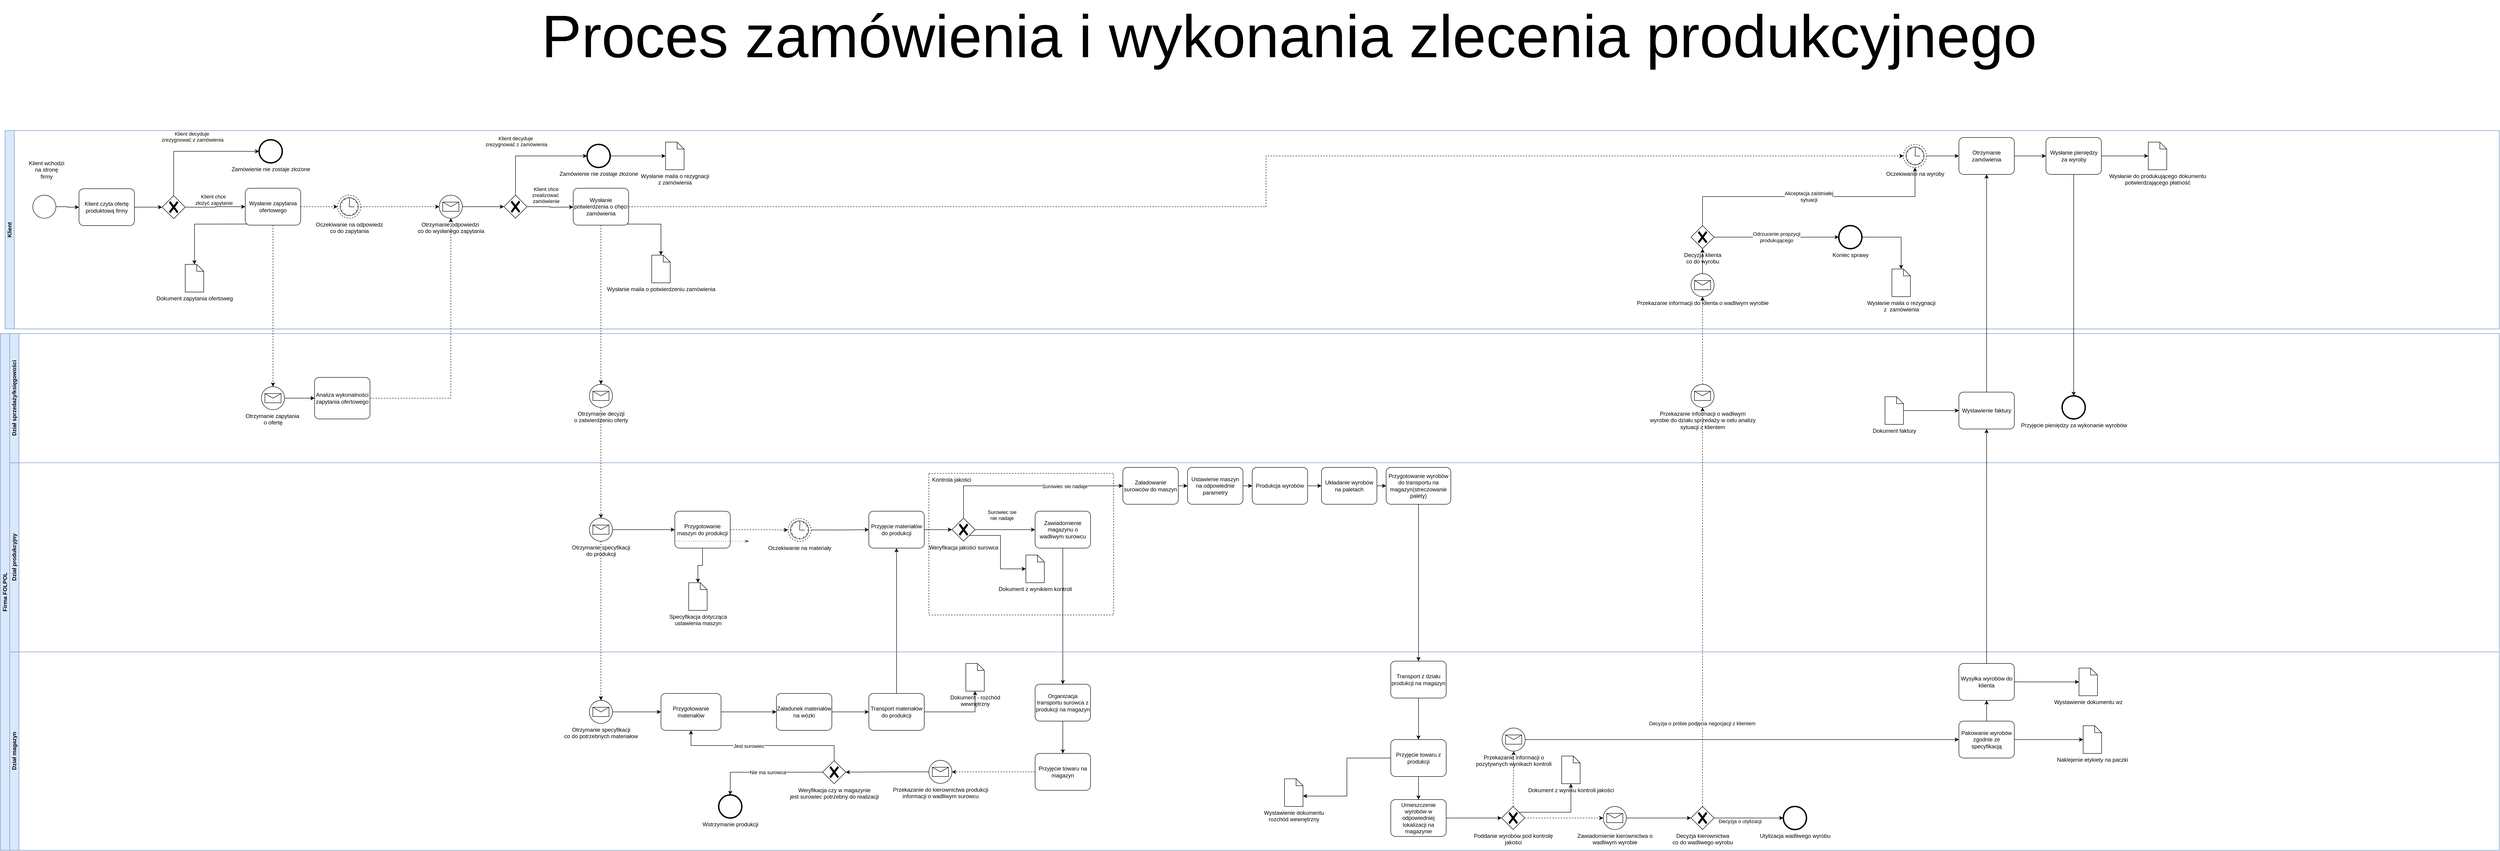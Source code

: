 <mxfile version="24.7.5">
  <diagram name="Strona-1" id="QVkiTi-g6G0qQBcaDzq5">
    <mxGraphModel dx="7940" dy="6278" grid="1" gridSize="10" guides="1" tooltips="1" connect="1" arrows="1" fold="1" page="1" pageScale="1" pageWidth="827" pageHeight="1169" math="0" shadow="0">
      <root>
        <mxCell id="0" />
        <mxCell id="1" parent="0" />
        <mxCell id="8sOz50BSFxEK1HOxwNUS-61" value="Klient" style="swimlane;startSize=20;horizontal=0;html=1;whiteSpace=wrap;fillColor=#dae8fc;strokeColor=#6c8ebf;swimlaneFillColor=default;" vertex="1" parent="1">
          <mxGeometry x="10" y="-890" width="5400" height="430" as="geometry" />
        </mxCell>
        <mxCell id="8sOz50BSFxEK1HOxwNUS-62" style="edgeStyle=orthogonalEdgeStyle;rounded=0;orthogonalLoop=1;jettySize=auto;html=1;exitX=1;exitY=0.5;exitDx=0;exitDy=0;exitPerimeter=0;" edge="1" parent="8sOz50BSFxEK1HOxwNUS-61" source="8sOz50BSFxEK1HOxwNUS-63" target="8sOz50BSFxEK1HOxwNUS-65">
          <mxGeometry relative="1" as="geometry" />
        </mxCell>
        <mxCell id="8sOz50BSFxEK1HOxwNUS-63" value="" style="points=[[0.145,0.145,0],[0.5,0,0],[0.855,0.145,0],[1,0.5,0],[0.855,0.855,0],[0.5,1,0],[0.145,0.855,0],[0,0.5,0]];shape=mxgraph.bpmn.event;html=1;verticalLabelPosition=bottom;labelBackgroundColor=#ffffff;verticalAlign=top;align=center;perimeter=ellipsePerimeter;outlineConnect=0;aspect=fixed;outline=standard;symbol=general;" vertex="1" parent="8sOz50BSFxEK1HOxwNUS-61">
          <mxGeometry x="60" y="140" width="50" height="50" as="geometry" />
        </mxCell>
        <mxCell id="8sOz50BSFxEK1HOxwNUS-64" value="Klient wchodzi na stronę firmy" style="text;html=1;strokeColor=none;fillColor=none;align=center;verticalAlign=middle;whiteSpace=wrap;rounded=0;" vertex="1" parent="8sOz50BSFxEK1HOxwNUS-61">
          <mxGeometry x="50" y="70" width="80" height="30" as="geometry" />
        </mxCell>
        <mxCell id="8sOz50BSFxEK1HOxwNUS-65" value="Klient czyta ofertę produktową firmy" style="points=[[0.25,0,0],[0.5,0,0],[0.75,0,0],[1,0.25,0],[1,0.5,0],[1,0.75,0],[0.75,1,0],[0.5,1,0],[0.25,1,0],[0,0.75,0],[0,0.5,0],[0,0.25,0]];shape=mxgraph.bpmn.task;whiteSpace=wrap;rectStyle=rounded;size=10;html=1;container=1;expand=0;collapsible=0;taskMarker=abstract;" vertex="1" parent="8sOz50BSFxEK1HOxwNUS-61">
          <mxGeometry x="160" y="126" width="120" height="80" as="geometry" />
        </mxCell>
        <mxCell id="8sOz50BSFxEK1HOxwNUS-66" style="edgeStyle=orthogonalEdgeStyle;rounded=0;orthogonalLoop=1;jettySize=auto;html=1;exitX=1;exitY=0.5;exitDx=0;exitDy=0;exitPerimeter=0;" edge="1" parent="8sOz50BSFxEK1HOxwNUS-61" source="8sOz50BSFxEK1HOxwNUS-68" target="8sOz50BSFxEK1HOxwNUS-70">
          <mxGeometry relative="1" as="geometry" />
        </mxCell>
        <mxCell id="8sOz50BSFxEK1HOxwNUS-67" value="&lt;div&gt;Klient chce&amp;nbsp;&lt;/div&gt;&lt;div&gt;złożyć zapytanie&lt;/div&gt;" style="edgeLabel;html=1;align=center;verticalAlign=middle;resizable=0;points=[];" vertex="1" connectable="0" parent="8sOz50BSFxEK1HOxwNUS-66">
          <mxGeometry x="-0.06" y="-3" relative="1" as="geometry">
            <mxPoint y="-19" as="offset" />
          </mxGeometry>
        </mxCell>
        <mxCell id="8sOz50BSFxEK1HOxwNUS-68" value="" style="points=[[0.25,0.25,0],[0.5,0,0],[0.75,0.25,0],[1,0.5,0],[0.75,0.75,0],[0.5,1,0],[0.25,0.75,0],[0,0.5,0]];shape=mxgraph.bpmn.gateway2;html=1;verticalLabelPosition=bottom;labelBackgroundColor=#ffffff;verticalAlign=top;align=center;perimeter=rhombusPerimeter;outlineConnect=0;outline=none;symbol=none;gwType=exclusive;" vertex="1" parent="8sOz50BSFxEK1HOxwNUS-61">
          <mxGeometry x="340" y="141" width="50" height="50" as="geometry" />
        </mxCell>
        <mxCell id="8sOz50BSFxEK1HOxwNUS-69" style="edgeStyle=orthogonalEdgeStyle;rounded=0;orthogonalLoop=1;jettySize=auto;html=1;exitX=1;exitY=0.5;exitDx=0;exitDy=0;exitPerimeter=0;entryX=0;entryY=0.5;entryDx=0;entryDy=0;entryPerimeter=0;" edge="1" parent="8sOz50BSFxEK1HOxwNUS-61" source="8sOz50BSFxEK1HOxwNUS-65" target="8sOz50BSFxEK1HOxwNUS-68">
          <mxGeometry relative="1" as="geometry" />
        </mxCell>
        <mxCell id="8sOz50BSFxEK1HOxwNUS-70" value="Wysłanie zapytania ofertowego" style="points=[[0.25,0,0],[0.5,0,0],[0.75,0,0],[1,0.25,0],[1,0.5,0],[1,0.75,0],[0.75,1,0],[0.5,1,0],[0.25,1,0],[0,0.75,0],[0,0.5,0],[0,0.25,0]];shape=mxgraph.bpmn.task;whiteSpace=wrap;rectStyle=rounded;size=10;html=1;container=1;expand=0;collapsible=0;taskMarker=abstract;" vertex="1" parent="8sOz50BSFxEK1HOxwNUS-61">
          <mxGeometry x="520" y="125" width="120" height="80" as="geometry" />
        </mxCell>
        <mxCell id="8sOz50BSFxEK1HOxwNUS-71" value="Zamówienie nie zostaje złożone" style="points=[[0.145,0.145,0],[0.5,0,0],[0.855,0.145,0],[1,0.5,0],[0.855,0.855,0],[0.5,1,0],[0.145,0.855,0],[0,0.5,0]];shape=mxgraph.bpmn.event;html=1;verticalLabelPosition=bottom;labelBackgroundColor=#ffffff;verticalAlign=top;align=center;perimeter=ellipsePerimeter;outlineConnect=0;aspect=fixed;outline=end;symbol=terminate2;" vertex="1" parent="8sOz50BSFxEK1HOxwNUS-61">
          <mxGeometry x="550" y="20" width="50" height="50" as="geometry" />
        </mxCell>
        <mxCell id="8sOz50BSFxEK1HOxwNUS-72" style="edgeStyle=orthogonalEdgeStyle;rounded=0;orthogonalLoop=1;jettySize=auto;html=1;exitX=0.5;exitY=0;exitDx=0;exitDy=0;exitPerimeter=0;entryX=0;entryY=0.5;entryDx=0;entryDy=0;entryPerimeter=0;" edge="1" parent="8sOz50BSFxEK1HOxwNUS-61" source="8sOz50BSFxEK1HOxwNUS-68" target="8sOz50BSFxEK1HOxwNUS-71">
          <mxGeometry relative="1" as="geometry" />
        </mxCell>
        <mxCell id="8sOz50BSFxEK1HOxwNUS-73" value="&lt;div&gt;Klient decyduje&lt;/div&gt;&lt;div&gt;&amp;nbsp;zrezygnować z zamówienia&lt;/div&gt;&lt;div&gt;&lt;br&gt;&lt;/div&gt;" style="edgeLabel;html=1;align=center;verticalAlign=middle;resizable=0;points=[];" vertex="1" connectable="0" parent="8sOz50BSFxEK1HOxwNUS-72">
          <mxGeometry x="0.185" y="-2" relative="1" as="geometry">
            <mxPoint x="-32" y="-27" as="offset" />
          </mxGeometry>
        </mxCell>
        <mxCell id="8sOz50BSFxEK1HOxwNUS-74" value="&lt;div&gt;Oczekiwanie na odpowiedz&lt;/div&gt;&lt;div&gt;co do zapytania&lt;br&gt;&lt;/div&gt;" style="points=[[0.145,0.145,0],[0.5,0,0],[0.855,0.145,0],[1,0.5,0],[0.855,0.855,0],[0.5,1,0],[0.145,0.855,0],[0,0.5,0]];shape=mxgraph.bpmn.event;html=1;verticalLabelPosition=bottom;labelBackgroundColor=#ffffff;verticalAlign=top;align=center;perimeter=ellipsePerimeter;outlineConnect=0;aspect=fixed;outline=eventNonint;symbol=timer;" vertex="1" parent="8sOz50BSFxEK1HOxwNUS-61">
          <mxGeometry x="720" y="140" width="50" height="50" as="geometry" />
        </mxCell>
        <mxCell id="8sOz50BSFxEK1HOxwNUS-75" value="" style="edgeStyle=orthogonalEdgeStyle;rounded=0;orthogonalLoop=1;jettySize=auto;html=1;dashed=1;" edge="1" parent="8sOz50BSFxEK1HOxwNUS-61" source="8sOz50BSFxEK1HOxwNUS-74" target="8sOz50BSFxEK1HOxwNUS-76">
          <mxGeometry relative="1" as="geometry">
            <mxPoint x="960" y="-544" as="targetPoint" />
            <mxPoint x="760" y="-544" as="sourcePoint" />
          </mxGeometry>
        </mxCell>
        <mxCell id="8sOz50BSFxEK1HOxwNUS-76" value="&lt;div&gt;Otrzymanie odpowiedzi&amp;nbsp;&lt;/div&gt;&lt;div&gt;co do wysłanego zapytania&lt;/div&gt;" style="points=[[0.145,0.145,0],[0.5,0,0],[0.855,0.145,0],[1,0.5,0],[0.855,0.855,0],[0.5,1,0],[0.145,0.855,0],[0,0.5,0]];shape=mxgraph.bpmn.event;html=1;verticalLabelPosition=bottom;labelBackgroundColor=#ffffff;verticalAlign=top;align=center;perimeter=ellipsePerimeter;outlineConnect=0;aspect=fixed;outline=standard;symbol=message;" vertex="1" parent="8sOz50BSFxEK1HOxwNUS-61">
          <mxGeometry x="940" y="140" width="50" height="50" as="geometry" />
        </mxCell>
        <mxCell id="8sOz50BSFxEK1HOxwNUS-77" style="edgeStyle=orthogonalEdgeStyle;rounded=0;orthogonalLoop=1;jettySize=auto;html=1;exitX=1;exitY=0.5;exitDx=0;exitDy=0;exitPerimeter=0;entryX=0;entryY=0.5;entryDx=0;entryDy=0;entryPerimeter=0;dashed=1;" edge="1" parent="8sOz50BSFxEK1HOxwNUS-61" source="8sOz50BSFxEK1HOxwNUS-70" target="8sOz50BSFxEK1HOxwNUS-74">
          <mxGeometry relative="1" as="geometry" />
        </mxCell>
        <mxCell id="8sOz50BSFxEK1HOxwNUS-82" style="edgeStyle=orthogonalEdgeStyle;rounded=0;orthogonalLoop=1;jettySize=auto;html=1;exitX=1;exitY=0.5;exitDx=0;exitDy=0;exitPerimeter=0;" edge="1" parent="8sOz50BSFxEK1HOxwNUS-61" source="8sOz50BSFxEK1HOxwNUS-78">
          <mxGeometry relative="1" as="geometry">
            <mxPoint x="1230" y="165.667" as="targetPoint" />
          </mxGeometry>
        </mxCell>
        <mxCell id="8sOz50BSFxEK1HOxwNUS-85" value="&lt;div&gt;Klient chce&lt;/div&gt;&lt;div&gt;zrealizować&amp;nbsp;&lt;/div&gt;&lt;div&gt;zamówienie&lt;br&gt;&lt;/div&gt;" style="edgeLabel;html=1;align=center;verticalAlign=middle;resizable=0;points=[];" vertex="1" connectable="0" parent="8sOz50BSFxEK1HOxwNUS-82">
          <mxGeometry x="-0.4" y="1" relative="1" as="geometry">
            <mxPoint x="10" y="-24" as="offset" />
          </mxGeometry>
        </mxCell>
        <mxCell id="8sOz50BSFxEK1HOxwNUS-78" value="" style="points=[[0.25,0.25,0],[0.5,0,0],[0.75,0.25,0],[1,0.5,0],[0.75,0.75,0],[0.5,1,0],[0.25,0.75,0],[0,0.5,0]];shape=mxgraph.bpmn.gateway2;html=1;verticalLabelPosition=bottom;labelBackgroundColor=#ffffff;verticalAlign=top;align=center;perimeter=rhombusPerimeter;outlineConnect=0;outline=none;symbol=none;gwType=exclusive;" vertex="1" parent="8sOz50BSFxEK1HOxwNUS-61">
          <mxGeometry x="1080" y="140" width="50" height="50" as="geometry" />
        </mxCell>
        <mxCell id="8sOz50BSFxEK1HOxwNUS-79" style="edgeStyle=orthogonalEdgeStyle;rounded=0;orthogonalLoop=1;jettySize=auto;html=1;exitX=1;exitY=0.5;exitDx=0;exitDy=0;exitPerimeter=0;entryX=0;entryY=0.5;entryDx=0;entryDy=0;entryPerimeter=0;" edge="1" parent="8sOz50BSFxEK1HOxwNUS-61" source="8sOz50BSFxEK1HOxwNUS-76" target="8sOz50BSFxEK1HOxwNUS-78">
          <mxGeometry relative="1" as="geometry" />
        </mxCell>
        <mxCell id="8sOz50BSFxEK1HOxwNUS-80" value="Zamówienie nie zostaje złożone" style="points=[[0.145,0.145,0],[0.5,0,0],[0.855,0.145,0],[1,0.5,0],[0.855,0.855,0],[0.5,1,0],[0.145,0.855,0],[0,0.5,0]];shape=mxgraph.bpmn.event;html=1;verticalLabelPosition=bottom;labelBackgroundColor=#ffffff;verticalAlign=top;align=center;perimeter=ellipsePerimeter;outlineConnect=0;aspect=fixed;outline=end;symbol=terminate2;" vertex="1" parent="8sOz50BSFxEK1HOxwNUS-61">
          <mxGeometry x="1260" y="30" width="50" height="50" as="geometry" />
        </mxCell>
        <mxCell id="8sOz50BSFxEK1HOxwNUS-81" style="edgeStyle=orthogonalEdgeStyle;rounded=0;orthogonalLoop=1;jettySize=auto;html=1;exitX=0.5;exitY=0;exitDx=0;exitDy=0;exitPerimeter=0;entryX=0;entryY=0.5;entryDx=0;entryDy=0;entryPerimeter=0;" edge="1" parent="8sOz50BSFxEK1HOxwNUS-61" source="8sOz50BSFxEK1HOxwNUS-78" target="8sOz50BSFxEK1HOxwNUS-80">
          <mxGeometry relative="1" as="geometry" />
        </mxCell>
        <mxCell id="8sOz50BSFxEK1HOxwNUS-195" style="edgeStyle=orthogonalEdgeStyle;rounded=0;orthogonalLoop=1;jettySize=auto;html=1;exitX=1;exitY=0.5;exitDx=0;exitDy=0;exitPerimeter=0;entryX=0;entryY=0.5;entryDx=0;entryDy=0;entryPerimeter=0;dashed=1;" edge="1" parent="8sOz50BSFxEK1HOxwNUS-61" source="8sOz50BSFxEK1HOxwNUS-83" target="8sOz50BSFxEK1HOxwNUS-194">
          <mxGeometry relative="1" as="geometry" />
        </mxCell>
        <mxCell id="8sOz50BSFxEK1HOxwNUS-221" style="edgeStyle=orthogonalEdgeStyle;rounded=0;orthogonalLoop=1;jettySize=auto;html=1;exitX=0.971;exitY=0.971;exitDx=0;exitDy=0;exitPerimeter=0;" edge="1" parent="8sOz50BSFxEK1HOxwNUS-61" source="8sOz50BSFxEK1HOxwNUS-83" target="8sOz50BSFxEK1HOxwNUS-220">
          <mxGeometry relative="1" as="geometry" />
        </mxCell>
        <mxCell id="8sOz50BSFxEK1HOxwNUS-83" value="Wysłanie potwierdzenia o chęci zamówienia" style="points=[[0.25,0,0],[0.5,0,0],[0.75,0,0],[1,0.25,0],[1,0.5,0],[1,0.75,0],[0.75,1,0],[0.5,1,0],[0.25,1,0],[0,0.75,0],[0,0.5,0],[0,0.25,0]];shape=mxgraph.bpmn.task;whiteSpace=wrap;rectStyle=rounded;size=10;html=1;container=1;expand=0;collapsible=0;taskMarker=abstract;" vertex="1" parent="8sOz50BSFxEK1HOxwNUS-61">
          <mxGeometry x="1230" y="125" width="120" height="80" as="geometry" />
        </mxCell>
        <mxCell id="8sOz50BSFxEK1HOxwNUS-84" value="&lt;div&gt;Klient decyduje&lt;/div&gt;&lt;div&gt;&amp;nbsp;zrezygnować z zamówienia&lt;/div&gt;&lt;div&gt;&lt;br&gt;&lt;/div&gt;" style="edgeLabel;html=1;align=center;verticalAlign=middle;resizable=0;points=[];" vertex="1" connectable="0" parent="8sOz50BSFxEK1HOxwNUS-61">
          <mxGeometry x="1104.997" y="30" as="geometry" />
        </mxCell>
        <mxCell id="8sOz50BSFxEK1HOxwNUS-189" value="&lt;div&gt;Przekazanie informacji do klienta o wadliwym wyrobie&lt;/div&gt;&lt;div&gt;&lt;br&gt;&lt;/div&gt;" style="points=[[0.145,0.145,0],[0.5,0,0],[0.855,0.145,0],[1,0.5,0],[0.855,0.855,0],[0.5,1,0],[0.145,0.855,0],[0,0.5,0]];shape=mxgraph.bpmn.event;html=1;verticalLabelPosition=bottom;labelBackgroundColor=#ffffff;verticalAlign=top;align=center;perimeter=ellipsePerimeter;outlineConnect=0;aspect=fixed;outline=standard;symbol=message;" vertex="1" parent="8sOz50BSFxEK1HOxwNUS-61">
          <mxGeometry x="3650" y="310" width="50" height="50" as="geometry" />
        </mxCell>
        <mxCell id="8sOz50BSFxEK1HOxwNUS-191" value="&lt;div&gt;Decyzja klienta &lt;br&gt;&lt;/div&gt;&lt;div&gt;co do wyrobu&lt;/div&gt;&lt;div&gt;&lt;br&gt;&lt;/div&gt;" style="points=[[0.25,0.25,0],[0.5,0,0],[0.75,0.25,0],[1,0.5,0],[0.75,0.75,0],[0.5,1,0],[0.25,0.75,0],[0,0.5,0]];shape=mxgraph.bpmn.gateway2;html=1;verticalLabelPosition=bottom;labelBackgroundColor=#ffffff;verticalAlign=top;align=center;perimeter=rhombusPerimeter;outlineConnect=0;outline=none;symbol=none;gwType=exclusive;" vertex="1" parent="8sOz50BSFxEK1HOxwNUS-61">
          <mxGeometry x="3650" y="206" width="50" height="50" as="geometry" />
        </mxCell>
        <mxCell id="8sOz50BSFxEK1HOxwNUS-190" style="edgeStyle=orthogonalEdgeStyle;rounded=0;orthogonalLoop=1;jettySize=auto;html=1;exitX=0.5;exitY=0;exitDx=0;exitDy=0;exitPerimeter=0;" edge="1" parent="8sOz50BSFxEK1HOxwNUS-61" source="8sOz50BSFxEK1HOxwNUS-189" target="8sOz50BSFxEK1HOxwNUS-191">
          <mxGeometry relative="1" as="geometry">
            <mxPoint x="3860" y="167" as="targetPoint" />
          </mxGeometry>
        </mxCell>
        <mxCell id="8sOz50BSFxEK1HOxwNUS-194" value="Oczekiwanie na wyroby" style="points=[[0.145,0.145,0],[0.5,0,0],[0.855,0.145,0],[1,0.5,0],[0.855,0.855,0],[0.5,1,0],[0.145,0.855,0],[0,0.5,0]];shape=mxgraph.bpmn.event;html=1;verticalLabelPosition=bottom;labelBackgroundColor=#ffffff;verticalAlign=top;align=center;perimeter=ellipsePerimeter;outlineConnect=0;aspect=fixed;outline=eventNonint;symbol=timer;" vertex="1" parent="8sOz50BSFxEK1HOxwNUS-61">
          <mxGeometry x="4110" y="30" width="50" height="50" as="geometry" />
        </mxCell>
        <mxCell id="8sOz50BSFxEK1HOxwNUS-192" value="&lt;div&gt;Akceptacja zaistniałej&lt;/div&gt;&lt;div&gt;sytuacji&lt;br&gt;&lt;/div&gt;" style="edgeStyle=orthogonalEdgeStyle;rounded=0;orthogonalLoop=1;jettySize=auto;html=1;exitX=0.5;exitY=0;exitDx=0;exitDy=0;exitPerimeter=0;" edge="1" parent="8sOz50BSFxEK1HOxwNUS-61" source="8sOz50BSFxEK1HOxwNUS-191" target="8sOz50BSFxEK1HOxwNUS-194">
          <mxGeometry relative="1" as="geometry">
            <mxPoint x="4070" y="166" as="targetPoint" />
          </mxGeometry>
        </mxCell>
        <mxCell id="8sOz50BSFxEK1HOxwNUS-198" value="Koniec sprawy" style="points=[[0.145,0.145,0],[0.5,0,0],[0.855,0.145,0],[1,0.5,0],[0.855,0.855,0],[0.5,1,0],[0.145,0.855,0],[0,0.5,0]];shape=mxgraph.bpmn.event;html=1;verticalLabelPosition=bottom;labelBackgroundColor=#ffffff;verticalAlign=top;align=center;perimeter=ellipsePerimeter;outlineConnect=0;aspect=fixed;outline=end;symbol=terminate2;" vertex="1" parent="8sOz50BSFxEK1HOxwNUS-61">
          <mxGeometry x="3970" y="206" width="50" height="50" as="geometry" />
        </mxCell>
        <mxCell id="8sOz50BSFxEK1HOxwNUS-197" value="&lt;div&gt;Odrzucenie propzycji&lt;/div&gt;&lt;div&gt;produkującego&lt;br&gt;&lt;/div&gt;" style="edgeStyle=orthogonalEdgeStyle;rounded=0;orthogonalLoop=1;jettySize=auto;html=1;" edge="1" parent="8sOz50BSFxEK1HOxwNUS-61" source="8sOz50BSFxEK1HOxwNUS-191" target="8sOz50BSFxEK1HOxwNUS-198">
          <mxGeometry relative="1" as="geometry">
            <mxPoint x="3870" y="231" as="targetPoint" />
          </mxGeometry>
        </mxCell>
        <mxCell id="8sOz50BSFxEK1HOxwNUS-200" style="edgeStyle=orthogonalEdgeStyle;rounded=0;orthogonalLoop=1;jettySize=auto;html=1;exitX=1;exitY=0.5;exitDx=0;exitDy=0;exitPerimeter=0;" edge="1" parent="8sOz50BSFxEK1HOxwNUS-61" source="8sOz50BSFxEK1HOxwNUS-194">
          <mxGeometry relative="1" as="geometry">
            <mxPoint x="4230" y="55" as="targetPoint" />
          </mxGeometry>
        </mxCell>
        <mxCell id="8sOz50BSFxEK1HOxwNUS-204" value="Otrzymanie zamówienia" style="points=[[0.25,0,0],[0.5,0,0],[0.75,0,0],[1,0.25,0],[1,0.5,0],[1,0.75,0],[0.75,1,0],[0.5,1,0],[0.25,1,0],[0,0.75,0],[0,0.5,0],[0,0.25,0]];shape=mxgraph.bpmn.task;whiteSpace=wrap;rectStyle=rounded;size=10;html=1;container=1;expand=0;collapsible=0;taskMarker=abstract;" vertex="1" parent="8sOz50BSFxEK1HOxwNUS-61">
          <mxGeometry x="4230" y="15" width="120" height="80" as="geometry" />
        </mxCell>
        <mxCell id="8sOz50BSFxEK1HOxwNUS-226" style="edgeStyle=orthogonalEdgeStyle;rounded=0;orthogonalLoop=1;jettySize=auto;html=1;exitX=1;exitY=0.5;exitDx=0;exitDy=0;exitPerimeter=0;" edge="1" parent="8sOz50BSFxEK1HOxwNUS-61" source="8sOz50BSFxEK1HOxwNUS-208" target="8sOz50BSFxEK1HOxwNUS-225">
          <mxGeometry relative="1" as="geometry" />
        </mxCell>
        <mxCell id="8sOz50BSFxEK1HOxwNUS-208" value="Wysłanie pieniędzy za wyroby" style="points=[[0.25,0,0],[0.5,0,0],[0.75,0,0],[1,0.25,0],[1,0.5,0],[1,0.75,0],[0.75,1,0],[0.5,1,0],[0.25,1,0],[0,0.75,0],[0,0.5,0],[0,0.25,0]];shape=mxgraph.bpmn.task;whiteSpace=wrap;rectStyle=rounded;size=10;html=1;container=1;expand=0;collapsible=0;taskMarker=abstract;" vertex="1" parent="8sOz50BSFxEK1HOxwNUS-61">
          <mxGeometry x="4418.5" y="15" width="120" height="80" as="geometry" />
        </mxCell>
        <mxCell id="8sOz50BSFxEK1HOxwNUS-207" style="edgeStyle=orthogonalEdgeStyle;rounded=0;orthogonalLoop=1;jettySize=auto;html=1;exitX=1;exitY=0.5;exitDx=0;exitDy=0;exitPerimeter=0;" edge="1" parent="8sOz50BSFxEK1HOxwNUS-61" source="8sOz50BSFxEK1HOxwNUS-204" target="8sOz50BSFxEK1HOxwNUS-208">
          <mxGeometry relative="1" as="geometry">
            <mxPoint x="4420" y="56" as="targetPoint" />
          </mxGeometry>
        </mxCell>
        <mxCell id="8sOz50BSFxEK1HOxwNUS-214" value="Dokument zapytania ofertoweg" style="shape=mxgraph.bpmn.data;labelPosition=center;verticalLabelPosition=bottom;align=center;verticalAlign=top;size=15;html=1;" vertex="1" parent="8sOz50BSFxEK1HOxwNUS-61">
          <mxGeometry x="390" y="290" width="40" height="60" as="geometry" />
        </mxCell>
        <mxCell id="8sOz50BSFxEK1HOxwNUS-216" style="edgeStyle=orthogonalEdgeStyle;rounded=0;orthogonalLoop=1;jettySize=auto;html=1;exitX=0.041;exitY=0.971;exitDx=0;exitDy=0;exitPerimeter=0;entryX=0.5;entryY=0;entryDx=0;entryDy=0;entryPerimeter=0;" edge="1" parent="8sOz50BSFxEK1HOxwNUS-61" source="8sOz50BSFxEK1HOxwNUS-70" target="8sOz50BSFxEK1HOxwNUS-214">
          <mxGeometry relative="1" as="geometry" />
        </mxCell>
        <mxCell id="8sOz50BSFxEK1HOxwNUS-217" value="&lt;div&gt;Wysłanie maila o rezygnacji &lt;br&gt;&lt;/div&gt;&lt;div&gt;z zamówienia&lt;/div&gt;&lt;div&gt;&lt;br&gt;&lt;/div&gt;" style="shape=mxgraph.bpmn.data;labelPosition=center;verticalLabelPosition=bottom;align=center;verticalAlign=top;size=15;html=1;" vertex="1" parent="8sOz50BSFxEK1HOxwNUS-61">
          <mxGeometry x="1430" y="25" width="40" height="60" as="geometry" />
        </mxCell>
        <mxCell id="8sOz50BSFxEK1HOxwNUS-218" style="edgeStyle=orthogonalEdgeStyle;rounded=0;orthogonalLoop=1;jettySize=auto;html=1;exitX=1;exitY=0.5;exitDx=0;exitDy=0;exitPerimeter=0;entryX=0;entryY=0.5;entryDx=0;entryDy=0;entryPerimeter=0;" edge="1" parent="8sOz50BSFxEK1HOxwNUS-61" source="8sOz50BSFxEK1HOxwNUS-80" target="8sOz50BSFxEK1HOxwNUS-217">
          <mxGeometry relative="1" as="geometry" />
        </mxCell>
        <mxCell id="8sOz50BSFxEK1HOxwNUS-220" value="Wysłanie maila o potwierdzeniu zamówienia" style="shape=mxgraph.bpmn.data;labelPosition=center;verticalLabelPosition=bottom;align=center;verticalAlign=top;size=15;html=1;" vertex="1" parent="8sOz50BSFxEK1HOxwNUS-61">
          <mxGeometry x="1400" y="270" width="40" height="60" as="geometry" />
        </mxCell>
        <mxCell id="8sOz50BSFxEK1HOxwNUS-223" value="&lt;div&gt;Wysłanie maila o rezygnacji &lt;br&gt;&lt;/div&gt;&lt;div&gt;z&amp;nbsp; zamówienia&lt;/div&gt;&lt;div&gt;&lt;br&gt;&lt;/div&gt;" style="shape=mxgraph.bpmn.data;labelPosition=center;verticalLabelPosition=bottom;align=center;verticalAlign=top;size=15;html=1;" vertex="1" parent="8sOz50BSFxEK1HOxwNUS-61">
          <mxGeometry x="4085" y="300" width="40" height="60" as="geometry" />
        </mxCell>
        <mxCell id="8sOz50BSFxEK1HOxwNUS-224" style="edgeStyle=orthogonalEdgeStyle;rounded=0;orthogonalLoop=1;jettySize=auto;html=1;exitX=1;exitY=0.5;exitDx=0;exitDy=0;exitPerimeter=0;entryX=0.5;entryY=0;entryDx=0;entryDy=0;entryPerimeter=0;" edge="1" parent="8sOz50BSFxEK1HOxwNUS-61" source="8sOz50BSFxEK1HOxwNUS-198" target="8sOz50BSFxEK1HOxwNUS-223">
          <mxGeometry relative="1" as="geometry" />
        </mxCell>
        <mxCell id="8sOz50BSFxEK1HOxwNUS-225" value="&lt;div&gt;Wysłanie do produkującego dokumentu&lt;/div&gt;&lt;div&gt;potwierdzającego płatność&lt;br&gt;&lt;/div&gt;" style="shape=mxgraph.bpmn.data;labelPosition=center;verticalLabelPosition=bottom;align=center;verticalAlign=top;size=15;html=1;" vertex="1" parent="8sOz50BSFxEK1HOxwNUS-61">
          <mxGeometry x="4640" y="25" width="40" height="60" as="geometry" />
        </mxCell>
        <mxCell id="8sOz50BSFxEK1HOxwNUS-7" value="Firma FOLPOL" style="swimlane;html=1;childLayout=stackLayout;resizeParent=1;resizeParentMax=0;horizontal=0;startSize=20;horizontalStack=0;whiteSpace=wrap;fillColor=#dae8fc;strokeColor=#6c8ebf;" vertex="1" parent="1">
          <mxGeometry y="-450" width="5410" height="1120" as="geometry" />
        </mxCell>
        <mxCell id="8sOz50BSFxEK1HOxwNUS-8" value="Dział sprzedaży/księgowości" style="swimlane;html=1;startSize=20;horizontal=0;fillColor=#dae8fc;strokeColor=#6c8ebf;" vertex="1" parent="8sOz50BSFxEK1HOxwNUS-7">
          <mxGeometry x="20" width="5390" height="280" as="geometry" />
        </mxCell>
        <mxCell id="8sOz50BSFxEK1HOxwNUS-43" value="&lt;div&gt;Otrzymanie zapytania&amp;nbsp;&lt;/div&gt;&lt;div&gt;o ofertę &lt;/div&gt;" style="points=[[0.145,0.145,0],[0.5,0,0],[0.855,0.145,0],[1,0.5,0],[0.855,0.855,0],[0.5,1,0],[0.145,0.855,0],[0,0.5,0]];shape=mxgraph.bpmn.event;html=1;verticalLabelPosition=bottom;labelBackgroundColor=#ffffff;verticalAlign=top;align=center;perimeter=ellipsePerimeter;outlineConnect=0;aspect=fixed;outline=standard;symbol=message;" vertex="1" parent="8sOz50BSFxEK1HOxwNUS-8">
          <mxGeometry x="545" y="115" width="50" height="50" as="geometry" />
        </mxCell>
        <mxCell id="8sOz50BSFxEK1HOxwNUS-47" value="Analiza wykonalności zapytania ofertowego" style="points=[[0.25,0,0],[0.5,0,0],[0.75,0,0],[1,0.25,0],[1,0.5,0],[1,0.75,0],[0.75,1,0],[0.5,1,0],[0.25,1,0],[0,0.75,0],[0,0.5,0],[0,0.25,0]];shape=mxgraph.bpmn.task;whiteSpace=wrap;rectStyle=rounded;size=10;html=1;container=1;expand=0;collapsible=0;taskMarker=abstract;" vertex="1" parent="8sOz50BSFxEK1HOxwNUS-8">
          <mxGeometry x="660" y="95" width="120" height="90" as="geometry" />
        </mxCell>
        <mxCell id="8sOz50BSFxEK1HOxwNUS-48" style="edgeStyle=orthogonalEdgeStyle;rounded=0;orthogonalLoop=1;jettySize=auto;html=1;exitX=1;exitY=0.5;exitDx=0;exitDy=0;exitPerimeter=0;entryX=0;entryY=0.5;entryDx=0;entryDy=0;entryPerimeter=0;" edge="1" parent="8sOz50BSFxEK1HOxwNUS-8" source="8sOz50BSFxEK1HOxwNUS-43" target="8sOz50BSFxEK1HOxwNUS-47">
          <mxGeometry relative="1" as="geometry" />
        </mxCell>
        <mxCell id="8sOz50BSFxEK1HOxwNUS-86" value="&lt;div&gt;Otrzymanie decyzji &lt;br&gt;&lt;/div&gt;&lt;div&gt;o zatwierdzeniu oferty&lt;br&gt;&lt;/div&gt;" style="points=[[0.145,0.145,0],[0.5,0,0],[0.855,0.145,0],[1,0.5,0],[0.855,0.855,0],[0.5,1,0],[0.145,0.855,0],[0,0.5,0]];shape=mxgraph.bpmn.event;html=1;verticalLabelPosition=bottom;labelBackgroundColor=#ffffff;verticalAlign=top;align=center;perimeter=ellipsePerimeter;outlineConnect=0;aspect=fixed;outline=standard;symbol=message;" vertex="1" parent="8sOz50BSFxEK1HOxwNUS-8">
          <mxGeometry x="1255" y="110" width="50" height="50" as="geometry" />
        </mxCell>
        <mxCell id="8sOz50BSFxEK1HOxwNUS-186" value="&lt;div&gt;Przekazanie informacji o wadliwym&lt;/div&gt;&lt;div&gt;wyrobie do działu sprzedaży w celu analizy&lt;/div&gt;&lt;div&gt;sytuacji z klientem&lt;/div&gt;&lt;div&gt;&lt;br&gt;&lt;/div&gt;" style="points=[[0.145,0.145,0],[0.5,0,0],[0.855,0.145,0],[1,0.5,0],[0.855,0.855,0],[0.5,1,0],[0.145,0.855,0],[0,0.5,0]];shape=mxgraph.bpmn.event;html=1;verticalLabelPosition=bottom;labelBackgroundColor=#ffffff;verticalAlign=top;align=center;perimeter=ellipsePerimeter;outlineConnect=0;aspect=fixed;outline=standard;symbol=message;" vertex="1" parent="8sOz50BSFxEK1HOxwNUS-8">
          <mxGeometry x="3640" y="110" width="50" height="50" as="geometry" />
        </mxCell>
        <mxCell id="8sOz50BSFxEK1HOxwNUS-211" value="Przyjęcie pieniędzy za wykonanie wyrobów" style="points=[[0.145,0.145,0],[0.5,0,0],[0.855,0.145,0],[1,0.5,0],[0.855,0.855,0],[0.5,1,0],[0.145,0.855,0],[0,0.5,0]];shape=mxgraph.bpmn.event;html=1;verticalLabelPosition=bottom;labelBackgroundColor=#ffffff;verticalAlign=top;align=center;perimeter=ellipsePerimeter;outlineConnect=0;aspect=fixed;outline=end;symbol=terminate2;" vertex="1" parent="8sOz50BSFxEK1HOxwNUS-8">
          <mxGeometry x="4443.5" y="135" width="50" height="50" as="geometry" />
        </mxCell>
        <mxCell id="8sOz50BSFxEK1HOxwNUS-235" value="Dokument faktury" style="shape=mxgraph.bpmn.data;labelPosition=center;verticalLabelPosition=bottom;align=center;verticalAlign=top;size=15;html=1;" vertex="1" parent="8sOz50BSFxEK1HOxwNUS-8">
          <mxGeometry x="4060" y="136.92" width="40" height="60" as="geometry" />
        </mxCell>
        <mxCell id="8sOz50BSFxEK1HOxwNUS-9" value="Dział produkcyjny" style="swimlane;html=1;startSize=20;horizontal=0;fillColor=#dae8fc;strokeColor=#6c8ebf;" vertex="1" parent="8sOz50BSFxEK1HOxwNUS-7">
          <mxGeometry x="20" y="280" width="5390" height="410" as="geometry" />
        </mxCell>
        <mxCell id="8sOz50BSFxEK1HOxwNUS-162" value="Kontrola jakości" style="points=[[0.25,0,0],[0.5,0,0],[0.75,0,0],[1,0.25,0],[1,0.5,0],[1,0.75,0],[0.75,1,0],[0.5,1,0],[0.25,1,0],[0,0.75,0],[0,0.5,0],[0,0.25,0]];shape=mxgraph.bpmn.task;arcSize=10;taskMarker=abstract;outline=none;symbol=general;bpmnShapeType=subprocess;isLoopSub=0;verticalAlign=top;align=left;spacingLeft=5;html=1;whiteSpace=wrap;" vertex="1" parent="8sOz50BSFxEK1HOxwNUS-9">
          <mxGeometry x="1990" y="23" width="400" height="307" as="geometry" />
        </mxCell>
        <mxCell id="8sOz50BSFxEK1HOxwNUS-89" value="Przygotowanie maszyn do produkcji" style="points=[[0.25,0,0],[0.5,0,0],[0.75,0,0],[1,0.25,0],[1,0.5,0],[1,0.75,0],[0.75,1,0],[0.5,1,0],[0.25,1,0],[0,0.75,0],[0,0.5,0],[0,0.25,0]];shape=mxgraph.bpmn.task;whiteSpace=wrap;rectStyle=rounded;size=10;html=1;container=1;expand=0;collapsible=0;taskMarker=abstract;" vertex="1" parent="8sOz50BSFxEK1HOxwNUS-9">
          <mxGeometry x="1440" y="105" width="120" height="80" as="geometry" />
        </mxCell>
        <mxCell id="8sOz50BSFxEK1HOxwNUS-90" value="&lt;div&gt;Otrzymanie specyfikacji &lt;br&gt;&lt;/div&gt;&lt;div&gt;do produkcji&lt;br&gt;&lt;/div&gt;" style="points=[[0.145,0.145,0],[0.5,0,0],[0.855,0.145,0],[1,0.5,0],[0.855,0.855,0],[0.5,1,0],[0.145,0.855,0],[0,0.5,0]];shape=mxgraph.bpmn.event;html=1;verticalLabelPosition=bottom;labelBackgroundColor=#ffffff;verticalAlign=top;align=center;perimeter=ellipsePerimeter;outlineConnect=0;aspect=fixed;outline=standard;symbol=message;" vertex="1" parent="8sOz50BSFxEK1HOxwNUS-9">
          <mxGeometry x="1255" y="120" width="50" height="50" as="geometry" />
        </mxCell>
        <mxCell id="8sOz50BSFxEK1HOxwNUS-94" value="Przyjęcie materiałów do produkcji" style="points=[[0.25,0,0],[0.5,0,0],[0.75,0,0],[1,0.25,0],[1,0.5,0],[1,0.75,0],[0.75,1,0],[0.5,1,0],[0.25,1,0],[0,0.75,0],[0,0.5,0],[0,0.25,0]];shape=mxgraph.bpmn.task;whiteSpace=wrap;rectStyle=rounded;size=10;html=1;container=1;expand=0;collapsible=0;taskMarker=abstract;" vertex="1" parent="8sOz50BSFxEK1HOxwNUS-9">
          <mxGeometry x="1860" y="105" width="120" height="80" as="geometry" />
        </mxCell>
        <mxCell id="8sOz50BSFxEK1HOxwNUS-99" style="edgeStyle=orthogonalEdgeStyle;rounded=0;orthogonalLoop=1;jettySize=auto;html=1;exitX=1;exitY=0.5;exitDx=0;exitDy=0;exitPerimeter=0;entryX=0;entryY=0.5;entryDx=0;entryDy=0;entryPerimeter=0;" edge="1" parent="8sOz50BSFxEK1HOxwNUS-9" source="8sOz50BSFxEK1HOxwNUS-90" target="8sOz50BSFxEK1HOxwNUS-89">
          <mxGeometry relative="1" as="geometry" />
        </mxCell>
        <mxCell id="8sOz50BSFxEK1HOxwNUS-121" style="edgeStyle=orthogonalEdgeStyle;rounded=0;orthogonalLoop=1;jettySize=auto;html=1;exitX=1;exitY=0.5;exitDx=0;exitDy=0;exitPerimeter=0;" edge="1" parent="8sOz50BSFxEK1HOxwNUS-9" source="8sOz50BSFxEK1HOxwNUS-109" target="8sOz50BSFxEK1HOxwNUS-120">
          <mxGeometry relative="1" as="geometry" />
        </mxCell>
        <mxCell id="8sOz50BSFxEK1HOxwNUS-138" value="&lt;div&gt;Surowiec sie &lt;br&gt;&lt;/div&gt;&lt;div&gt;nie nadaje&lt;/div&gt;&lt;div&gt;&lt;br&gt;&lt;/div&gt;" style="edgeLabel;html=1;align=center;verticalAlign=middle;resizable=0;points=[];" vertex="1" connectable="0" parent="8sOz50BSFxEK1HOxwNUS-121">
          <mxGeometry x="-0.104" y="4" relative="1" as="geometry">
            <mxPoint y="-21" as="offset" />
          </mxGeometry>
        </mxCell>
        <mxCell id="8sOz50BSFxEK1HOxwNUS-109" value="Weryfikacja jakości surowca" style="points=[[0.25,0.25,0],[0.5,0,0],[0.75,0.25,0],[1,0.5,0],[0.75,0.75,0],[0.5,1,0],[0.25,0.75,0],[0,0.5,0]];shape=mxgraph.bpmn.gateway2;html=1;verticalLabelPosition=bottom;labelBackgroundColor=#ffffff;verticalAlign=top;align=center;perimeter=rhombusPerimeter;outlineConnect=0;outline=none;symbol=none;gwType=exclusive;" vertex="1" parent="8sOz50BSFxEK1HOxwNUS-9">
          <mxGeometry x="2040" y="120" width="50" height="50" as="geometry" />
        </mxCell>
        <mxCell id="8sOz50BSFxEK1HOxwNUS-110" style="edgeStyle=orthogonalEdgeStyle;rounded=0;orthogonalLoop=1;jettySize=auto;html=1;exitX=1;exitY=0.5;exitDx=0;exitDy=0;exitPerimeter=0;entryX=0;entryY=0.5;entryDx=0;entryDy=0;entryPerimeter=0;" edge="1" parent="8sOz50BSFxEK1HOxwNUS-9" source="8sOz50BSFxEK1HOxwNUS-94" target="8sOz50BSFxEK1HOxwNUS-109">
          <mxGeometry relative="1" as="geometry" />
        </mxCell>
        <mxCell id="8sOz50BSFxEK1HOxwNUS-120" value="Zawiadomienie magazynu o wadliwym surowcu" style="points=[[0.25,0,0],[0.5,0,0],[0.75,0,0],[1,0.25,0],[1,0.5,0],[1,0.75,0],[0.75,1,0],[0.5,1,0],[0.25,1,0],[0,0.75,0],[0,0.5,0],[0,0.25,0]];shape=mxgraph.bpmn.task;whiteSpace=wrap;rectStyle=rounded;size=10;html=1;container=1;expand=0;collapsible=0;taskMarker=abstract;" vertex="1" parent="8sOz50BSFxEK1HOxwNUS-9">
          <mxGeometry x="2220" y="105" width="120" height="80" as="geometry" />
        </mxCell>
        <mxCell id="8sOz50BSFxEK1HOxwNUS-137" value="Załadowanie surowców do maszyn" style="points=[[0.25,0,0],[0.5,0,0],[0.75,0,0],[1,0.25,0],[1,0.5,0],[1,0.75,0],[0.75,1,0],[0.5,1,0],[0.25,1,0],[0,0.75,0],[0,0.5,0],[0,0.25,0]];shape=mxgraph.bpmn.task;whiteSpace=wrap;rectStyle=rounded;size=10;html=1;container=1;expand=0;collapsible=0;taskMarker=abstract;" vertex="1" parent="8sOz50BSFxEK1HOxwNUS-9">
          <mxGeometry x="2410.0" y="10" width="120" height="80" as="geometry" />
        </mxCell>
        <mxCell id="8sOz50BSFxEK1HOxwNUS-136" style="edgeStyle=orthogonalEdgeStyle;rounded=0;orthogonalLoop=1;jettySize=auto;html=1;exitX=0.5;exitY=0;exitDx=0;exitDy=0;exitPerimeter=0;entryX=0;entryY=0.5;entryDx=0;entryDy=0;entryPerimeter=0;" edge="1" parent="8sOz50BSFxEK1HOxwNUS-9" source="8sOz50BSFxEK1HOxwNUS-109" target="8sOz50BSFxEK1HOxwNUS-137">
          <mxGeometry relative="1" as="geometry">
            <mxPoint x="2260.0" y="40" as="targetPoint" />
          </mxGeometry>
        </mxCell>
        <mxCell id="8sOz50BSFxEK1HOxwNUS-141" value="Surowiec sie nadaje" style="edgeLabel;html=1;align=center;verticalAlign=middle;resizable=0;points=[];" vertex="1" connectable="0" parent="8sOz50BSFxEK1HOxwNUS-136">
          <mxGeometry x="0.391" y="-1" relative="1" as="geometry">
            <mxPoint as="offset" />
          </mxGeometry>
        </mxCell>
        <mxCell id="8sOz50BSFxEK1HOxwNUS-146" value="Produkcja wyrobów" style="points=[[0.25,0,0],[0.5,0,0],[0.75,0,0],[1,0.25,0],[1,0.5,0],[1,0.75,0],[0.75,1,0],[0.5,1,0],[0.25,1,0],[0,0.75,0],[0,0.5,0],[0,0.25,0]];shape=mxgraph.bpmn.task;whiteSpace=wrap;rectStyle=rounded;size=10;html=1;container=1;expand=0;collapsible=0;taskMarker=abstract;" vertex="1" parent="8sOz50BSFxEK1HOxwNUS-9">
          <mxGeometry x="2690" y="10" width="120" height="80" as="geometry" />
        </mxCell>
        <mxCell id="8sOz50BSFxEK1HOxwNUS-148" value="Układanie wyrobów na paletach" style="points=[[0.25,0,0],[0.5,0,0],[0.75,0,0],[1,0.25,0],[1,0.5,0],[1,0.75,0],[0.75,1,0],[0.5,1,0],[0.25,1,0],[0,0.75,0],[0,0.5,0],[0,0.25,0]];shape=mxgraph.bpmn.task;whiteSpace=wrap;rectStyle=rounded;size=10;html=1;container=1;expand=0;collapsible=0;taskMarker=abstract;" vertex="1" parent="8sOz50BSFxEK1HOxwNUS-9">
          <mxGeometry x="2840" y="10" width="120" height="80" as="geometry" />
        </mxCell>
        <mxCell id="8sOz50BSFxEK1HOxwNUS-147" style="edgeStyle=orthogonalEdgeStyle;rounded=0;orthogonalLoop=1;jettySize=auto;html=1;" edge="1" parent="8sOz50BSFxEK1HOxwNUS-9" source="8sOz50BSFxEK1HOxwNUS-146" target="8sOz50BSFxEK1HOxwNUS-148">
          <mxGeometry relative="1" as="geometry">
            <mxPoint x="2770" y="50" as="targetPoint" />
          </mxGeometry>
        </mxCell>
        <mxCell id="8sOz50BSFxEK1HOxwNUS-150" value="Przygotowanie wyrobów do transportu na magazyn(streczowanie palety)" style="points=[[0.25,0,0],[0.5,0,0],[0.75,0,0],[1,0.25,0],[1,0.5,0],[1,0.75,0],[0.75,1,0],[0.5,1,0],[0.25,1,0],[0,0.75,0],[0,0.5,0],[0,0.25,0]];shape=mxgraph.bpmn.task;whiteSpace=wrap;rectStyle=rounded;size=10;html=1;container=1;expand=0;collapsible=0;taskMarker=abstract;" vertex="1" parent="8sOz50BSFxEK1HOxwNUS-9">
          <mxGeometry x="2980" y="10" width="140" height="80" as="geometry" />
        </mxCell>
        <mxCell id="8sOz50BSFxEK1HOxwNUS-149" style="edgeStyle=orthogonalEdgeStyle;rounded=0;orthogonalLoop=1;jettySize=auto;html=1;" edge="1" parent="8sOz50BSFxEK1HOxwNUS-9" source="8sOz50BSFxEK1HOxwNUS-148" target="8sOz50BSFxEK1HOxwNUS-150">
          <mxGeometry relative="1" as="geometry">
            <mxPoint x="3020" y="50" as="targetPoint" />
          </mxGeometry>
        </mxCell>
        <mxCell id="8sOz50BSFxEK1HOxwNUS-144" value="Ustawienie maszyn na odpowiednie parametry" style="points=[[0.25,0,0],[0.5,0,0],[0.75,0,0],[1,0.25,0],[1,0.5,0],[1,0.75,0],[0.75,1,0],[0.5,1,0],[0.25,1,0],[0,0.75,0],[0,0.5,0],[0,0.25,0]];shape=mxgraph.bpmn.task;whiteSpace=wrap;rectStyle=rounded;size=10;html=1;container=1;expand=0;collapsible=0;taskMarker=abstract;" vertex="1" parent="8sOz50BSFxEK1HOxwNUS-9">
          <mxGeometry x="2550.0" y="10" width="120" height="80" as="geometry" />
        </mxCell>
        <mxCell id="8sOz50BSFxEK1HOxwNUS-145" style="edgeStyle=orthogonalEdgeStyle;rounded=0;orthogonalLoop=1;jettySize=auto;html=1;exitX=1;exitY=0.5;exitDx=0;exitDy=0;exitPerimeter=0;" edge="1" parent="8sOz50BSFxEK1HOxwNUS-9" source="8sOz50BSFxEK1HOxwNUS-144" target="8sOz50BSFxEK1HOxwNUS-146">
          <mxGeometry relative="1" as="geometry">
            <mxPoint x="2560.0" y="50.667" as="targetPoint" />
          </mxGeometry>
        </mxCell>
        <mxCell id="8sOz50BSFxEK1HOxwNUS-143" style="edgeStyle=orthogonalEdgeStyle;rounded=0;orthogonalLoop=1;jettySize=auto;html=1;" edge="1" parent="8sOz50BSFxEK1HOxwNUS-9" source="8sOz50BSFxEK1HOxwNUS-137" target="8sOz50BSFxEK1HOxwNUS-144">
          <mxGeometry relative="1" as="geometry">
            <mxPoint x="2440.0" y="50" as="targetPoint" />
          </mxGeometry>
        </mxCell>
        <mxCell id="8sOz50BSFxEK1HOxwNUS-245" value="&lt;div&gt;Dokument z wynikiem kontroli&lt;/div&gt;&lt;div&gt;&lt;br&gt;&lt;/div&gt;" style="shape=mxgraph.bpmn.data;labelPosition=center;verticalLabelPosition=bottom;align=center;verticalAlign=top;size=15;html=1;" vertex="1" parent="8sOz50BSFxEK1HOxwNUS-9">
          <mxGeometry x="2200" y="200" width="40" height="60" as="geometry" />
        </mxCell>
        <mxCell id="8sOz50BSFxEK1HOxwNUS-246" style="edgeStyle=orthogonalEdgeStyle;rounded=0;orthogonalLoop=1;jettySize=auto;html=1;exitX=0.75;exitY=0.75;exitDx=0;exitDy=0;exitPerimeter=0;entryX=0;entryY=0.5;entryDx=0;entryDy=0;entryPerimeter=0;" edge="1" parent="8sOz50BSFxEK1HOxwNUS-9" source="8sOz50BSFxEK1HOxwNUS-109" target="8sOz50BSFxEK1HOxwNUS-245">
          <mxGeometry relative="1" as="geometry" />
        </mxCell>
        <mxCell id="8sOz50BSFxEK1HOxwNUS-247" value="&lt;div&gt;Specyfikacja dotycząca&lt;/div&gt;&lt;div&gt;ustawienia maszyn&lt;br&gt;&lt;/div&gt;" style="shape=mxgraph.bpmn.data;labelPosition=center;verticalLabelPosition=bottom;align=center;verticalAlign=top;size=15;html=1;" vertex="1" parent="8sOz50BSFxEK1HOxwNUS-9">
          <mxGeometry x="1470" y="260" width="40" height="60" as="geometry" />
        </mxCell>
        <mxCell id="8sOz50BSFxEK1HOxwNUS-249" style="edgeStyle=orthogonalEdgeStyle;rounded=0;orthogonalLoop=1;jettySize=auto;html=1;entryX=0.5;entryY=0;entryDx=0;entryDy=0;entryPerimeter=0;" edge="1" parent="8sOz50BSFxEK1HOxwNUS-9" source="8sOz50BSFxEK1HOxwNUS-89" target="8sOz50BSFxEK1HOxwNUS-247">
          <mxGeometry relative="1" as="geometry" />
        </mxCell>
        <mxCell id="8sOz50BSFxEK1HOxwNUS-95" style="edgeStyle=orthogonalEdgeStyle;rounded=0;orthogonalLoop=1;jettySize=auto;html=1;exitX=0.5;exitY=1;exitDx=0;exitDy=0;exitPerimeter=0;dashed=1;" edge="1" parent="8sOz50BSFxEK1HOxwNUS-7" source="8sOz50BSFxEK1HOxwNUS-86" target="8sOz50BSFxEK1HOxwNUS-90">
          <mxGeometry relative="1" as="geometry" />
        </mxCell>
        <mxCell id="8sOz50BSFxEK1HOxwNUS-96" style="edgeStyle=orthogonalEdgeStyle;rounded=0;orthogonalLoop=1;jettySize=auto;html=1;exitX=0.5;exitY=1;exitDx=0;exitDy=0;exitPerimeter=0;entryX=0.5;entryY=0;entryDx=0;entryDy=0;entryPerimeter=0;dashed=1;" edge="1" parent="8sOz50BSFxEK1HOxwNUS-7" source="8sOz50BSFxEK1HOxwNUS-90" target="8sOz50BSFxEK1HOxwNUS-91">
          <mxGeometry relative="1" as="geometry" />
        </mxCell>
        <mxCell id="8sOz50BSFxEK1HOxwNUS-108" style="edgeStyle=orthogonalEdgeStyle;rounded=0;orthogonalLoop=1;jettySize=auto;html=1;exitX=0.5;exitY=0;exitDx=0;exitDy=0;exitPerimeter=0;" edge="1" parent="8sOz50BSFxEK1HOxwNUS-7" source="8sOz50BSFxEK1HOxwNUS-106" target="8sOz50BSFxEK1HOxwNUS-94">
          <mxGeometry relative="1" as="geometry" />
        </mxCell>
        <mxCell id="8sOz50BSFxEK1HOxwNUS-124" style="edgeStyle=orthogonalEdgeStyle;rounded=0;orthogonalLoop=1;jettySize=auto;html=1;exitX=0.5;exitY=1;exitDx=0;exitDy=0;exitPerimeter=0;entryX=0.5;entryY=0;entryDx=0;entryDy=0;entryPerimeter=0;" edge="1" parent="8sOz50BSFxEK1HOxwNUS-7" source="8sOz50BSFxEK1HOxwNUS-120" target="8sOz50BSFxEK1HOxwNUS-122">
          <mxGeometry relative="1" as="geometry" />
        </mxCell>
        <mxCell id="8sOz50BSFxEK1HOxwNUS-185" style="edgeStyle=orthogonalEdgeStyle;rounded=0;orthogonalLoop=1;jettySize=auto;html=1;exitX=0.5;exitY=0;exitDx=0;exitDy=0;exitPerimeter=0;dashed=1;" edge="1" parent="8sOz50BSFxEK1HOxwNUS-7" source="8sOz50BSFxEK1HOxwNUS-181" target="8sOz50BSFxEK1HOxwNUS-186">
          <mxGeometry relative="1" as="geometry">
            <mxPoint x="3696" y="136" as="targetPoint" />
          </mxGeometry>
        </mxCell>
        <mxCell id="8sOz50BSFxEK1HOxwNUS-199" value="Decyzja o próbie podjęcia negocjacji z klientem" style="edgeLabel;html=1;align=center;verticalAlign=middle;resizable=0;points=[];" vertex="1" connectable="0" parent="8sOz50BSFxEK1HOxwNUS-185">
          <mxGeometry x="-0.582" y="1" relative="1" as="geometry">
            <mxPoint y="1" as="offset" />
          </mxGeometry>
        </mxCell>
        <mxCell id="8sOz50BSFxEK1HOxwNUS-10" value="Dział magazyn" style="swimlane;html=1;startSize=20;horizontal=0;fillColor=#dae8fc;strokeColor=#6c8ebf;" vertex="1" parent="8sOz50BSFxEK1HOxwNUS-7">
          <mxGeometry x="20" y="690" width="5390" height="430" as="geometry" />
        </mxCell>
        <mxCell id="8sOz50BSFxEK1HOxwNUS-97" style="edgeStyle=orthogonalEdgeStyle;rounded=0;orthogonalLoop=1;jettySize=auto;html=1;exitX=1;exitY=0.5;exitDx=0;exitDy=0;exitPerimeter=0;" edge="1" parent="8sOz50BSFxEK1HOxwNUS-10" source="8sOz50BSFxEK1HOxwNUS-91" target="8sOz50BSFxEK1HOxwNUS-92">
          <mxGeometry relative="1" as="geometry" />
        </mxCell>
        <mxCell id="8sOz50BSFxEK1HOxwNUS-91" value="&lt;div&gt;Otrzymanie specyfikacji &lt;br&gt;&lt;/div&gt;&lt;div&gt;co do potrzebnych materiałow&lt;br&gt;&lt;/div&gt;" style="points=[[0.145,0.145,0],[0.5,0,0],[0.855,0.145,0],[1,0.5,0],[0.855,0.855,0],[0.5,1,0],[0.145,0.855,0],[0,0.5,0]];shape=mxgraph.bpmn.event;html=1;verticalLabelPosition=bottom;labelBackgroundColor=#ffffff;verticalAlign=top;align=center;perimeter=ellipsePerimeter;outlineConnect=0;aspect=fixed;outline=standard;symbol=message;" vertex="1" parent="8sOz50BSFxEK1HOxwNUS-10">
          <mxGeometry x="1255" y="105" width="50" height="50" as="geometry" />
        </mxCell>
        <mxCell id="8sOz50BSFxEK1HOxwNUS-98" style="edgeStyle=orthogonalEdgeStyle;rounded=0;orthogonalLoop=1;jettySize=auto;html=1;" edge="1" parent="8sOz50BSFxEK1HOxwNUS-10" source="8sOz50BSFxEK1HOxwNUS-92" target="8sOz50BSFxEK1HOxwNUS-93">
          <mxGeometry relative="1" as="geometry" />
        </mxCell>
        <mxCell id="8sOz50BSFxEK1HOxwNUS-92" value="Przygotowanie materiałów" style="points=[[0.25,0,0],[0.5,0,0],[0.75,0,0],[1,0.25,0],[1,0.5,0],[1,0.75,0],[0.75,1,0],[0.5,1,0],[0.25,1,0],[0,0.75,0],[0,0.5,0],[0,0.25,0]];shape=mxgraph.bpmn.task;whiteSpace=wrap;rectStyle=rounded;size=10;html=1;container=1;expand=0;collapsible=0;taskMarker=abstract;" vertex="1" parent="8sOz50BSFxEK1HOxwNUS-10">
          <mxGeometry x="1410" y="90" width="130" height="80" as="geometry" />
        </mxCell>
        <mxCell id="8sOz50BSFxEK1HOxwNUS-107" style="edgeStyle=orthogonalEdgeStyle;rounded=0;orthogonalLoop=1;jettySize=auto;html=1;exitX=1;exitY=0.5;exitDx=0;exitDy=0;exitPerimeter=0;" edge="1" parent="8sOz50BSFxEK1HOxwNUS-10" source="8sOz50BSFxEK1HOxwNUS-93" target="8sOz50BSFxEK1HOxwNUS-106">
          <mxGeometry relative="1" as="geometry" />
        </mxCell>
        <mxCell id="8sOz50BSFxEK1HOxwNUS-93" value="Załadunek materiałów na wózki" style="points=[[0.25,0,0],[0.5,0,0],[0.75,0,0],[1,0.25,0],[1,0.5,0],[1,0.75,0],[0.75,1,0],[0.5,1,0],[0.25,1,0],[0,0.75,0],[0,0.5,0],[0,0.25,0]];shape=mxgraph.bpmn.task;whiteSpace=wrap;rectStyle=rounded;size=10;html=1;container=1;expand=0;collapsible=0;taskMarker=abstract;" vertex="1" parent="8sOz50BSFxEK1HOxwNUS-10">
          <mxGeometry x="1660" y="90" width="120" height="80" as="geometry" />
        </mxCell>
        <mxCell id="8sOz50BSFxEK1HOxwNUS-106" value="Transport materiałów do produkcji" style="points=[[0.25,0,0],[0.5,0,0],[0.75,0,0],[1,0.25,0],[1,0.5,0],[1,0.75,0],[0.75,1,0],[0.5,1,0],[0.25,1,0],[0,0.75,0],[0,0.5,0],[0,0.25,0]];shape=mxgraph.bpmn.task;whiteSpace=wrap;rectStyle=rounded;size=10;html=1;container=1;expand=0;collapsible=0;taskMarker=abstract;" vertex="1" parent="8sOz50BSFxEK1HOxwNUS-10">
          <mxGeometry x="1860" y="90" width="120" height="80" as="geometry" />
        </mxCell>
        <mxCell id="8sOz50BSFxEK1HOxwNUS-122" value="Organizacja transportu surowca z produkcji na magazyn" style="points=[[0.25,0,0],[0.5,0,0],[0.75,0,0],[1,0.25,0],[1,0.5,0],[1,0.75,0],[0.75,1,0],[0.5,1,0],[0.25,1,0],[0,0.75,0],[0,0.5,0],[0,0.25,0]];shape=mxgraph.bpmn.task;whiteSpace=wrap;rectStyle=rounded;size=10;html=1;container=1;expand=0;collapsible=0;taskMarker=abstract;" vertex="1" parent="8sOz50BSFxEK1HOxwNUS-10">
          <mxGeometry x="2220" y="70" width="120" height="80" as="geometry" />
        </mxCell>
        <mxCell id="8sOz50BSFxEK1HOxwNUS-123" value="Przyjęcie towaru na magazyn" style="points=[[0.25,0,0],[0.5,0,0],[0.75,0,0],[1,0.25,0],[1,0.5,0],[1,0.75,0],[0.75,1,0],[0.5,1,0],[0.25,1,0],[0,0.75,0],[0,0.5,0],[0,0.25,0]];shape=mxgraph.bpmn.task;whiteSpace=wrap;rectStyle=rounded;size=10;html=1;container=1;expand=0;collapsible=0;taskMarker=abstract;" vertex="1" parent="8sOz50BSFxEK1HOxwNUS-10">
          <mxGeometry x="2220" y="220" width="120" height="80" as="geometry" />
        </mxCell>
        <mxCell id="8sOz50BSFxEK1HOxwNUS-125" style="edgeStyle=orthogonalEdgeStyle;rounded=0;orthogonalLoop=1;jettySize=auto;html=1;exitX=0.5;exitY=1;exitDx=0;exitDy=0;exitPerimeter=0;entryX=0.5;entryY=0;entryDx=0;entryDy=0;entryPerimeter=0;" edge="1" parent="8sOz50BSFxEK1HOxwNUS-10" source="8sOz50BSFxEK1HOxwNUS-122" target="8sOz50BSFxEK1HOxwNUS-123">
          <mxGeometry relative="1" as="geometry" />
        </mxCell>
        <mxCell id="8sOz50BSFxEK1HOxwNUS-129" value="&lt;div&gt;Weryfikacja czy w magazynie &lt;br&gt;&lt;/div&gt;&lt;div&gt;jest surowiec potrzebny do realizacji&lt;br&gt;&lt;/div&gt;" style="points=[[0.25,0.25,0],[0.5,0,0],[0.75,0.25,0],[1,0.5,0],[0.75,0.75,0],[0.5,1,0],[0.25,0.75,0],[0,0.5,0]];shape=mxgraph.bpmn.gateway2;html=1;verticalLabelPosition=bottom;labelBackgroundColor=#ffffff;verticalAlign=top;align=center;perimeter=rhombusPerimeter;outlineConnect=0;outline=none;symbol=none;gwType=exclusive;" vertex="1" parent="8sOz50BSFxEK1HOxwNUS-10">
          <mxGeometry x="1760" y="235.667" width="50" height="50" as="geometry" />
        </mxCell>
        <mxCell id="8sOz50BSFxEK1HOxwNUS-127" value="&lt;div&gt;Przekazanie do kierownictwa produkcji &lt;br&gt;&lt;/div&gt;&lt;div&gt;informacji o wadliwym surowcu&lt;br&gt;&lt;/div&gt;" style="points=[[0.145,0.145,0],[0.5,0,0],[0.855,0.145,0],[1,0.5,0],[0.855,0.855,0],[0.5,1,0],[0.145,0.855,0],[0,0.5,0]];shape=mxgraph.bpmn.event;html=1;verticalLabelPosition=bottom;labelBackgroundColor=#ffffff;verticalAlign=top;align=center;perimeter=ellipsePerimeter;outlineConnect=0;aspect=fixed;outline=standard;symbol=message;" vertex="1" parent="8sOz50BSFxEK1HOxwNUS-10">
          <mxGeometry x="1990" y="234.997" width="50" height="50" as="geometry" />
        </mxCell>
        <mxCell id="8sOz50BSFxEK1HOxwNUS-126" style="edgeStyle=orthogonalEdgeStyle;rounded=0;orthogonalLoop=1;jettySize=auto;html=1;exitX=0;exitY=0.5;exitDx=0;exitDy=0;exitPerimeter=0;dashed=1;" edge="1" parent="8sOz50BSFxEK1HOxwNUS-10" source="8sOz50BSFxEK1HOxwNUS-123" target="8sOz50BSFxEK1HOxwNUS-127">
          <mxGeometry relative="1" as="geometry">
            <mxPoint x="1930" y="260.667" as="targetPoint" />
          </mxGeometry>
        </mxCell>
        <mxCell id="8sOz50BSFxEK1HOxwNUS-128" style="edgeStyle=orthogonalEdgeStyle;rounded=0;orthogonalLoop=1;jettySize=auto;html=1;" edge="1" parent="8sOz50BSFxEK1HOxwNUS-10" source="8sOz50BSFxEK1HOxwNUS-127" target="8sOz50BSFxEK1HOxwNUS-129">
          <mxGeometry relative="1" as="geometry">
            <mxPoint x="1730" y="260.667" as="targetPoint" />
          </mxGeometry>
        </mxCell>
        <mxCell id="8sOz50BSFxEK1HOxwNUS-131" value="Wstrzymanie produkcji" style="points=[[0.145,0.145,0],[0.5,0,0],[0.855,0.145,0],[1,0.5,0],[0.855,0.855,0],[0.5,1,0],[0.145,0.855,0],[0,0.5,0]];shape=mxgraph.bpmn.event;html=1;verticalLabelPosition=bottom;labelBackgroundColor=#ffffff;verticalAlign=top;align=center;perimeter=ellipsePerimeter;outlineConnect=0;aspect=fixed;outline=end;symbol=terminate2;" vertex="1" parent="8sOz50BSFxEK1HOxwNUS-10">
          <mxGeometry x="1535" y="310" width="50" height="50" as="geometry" />
        </mxCell>
        <mxCell id="8sOz50BSFxEK1HOxwNUS-130" style="edgeStyle=orthogonalEdgeStyle;rounded=0;orthogonalLoop=1;jettySize=auto;html=1;exitX=0;exitY=0.5;exitDx=0;exitDy=0;exitPerimeter=0;" edge="1" parent="8sOz50BSFxEK1HOxwNUS-10" source="8sOz50BSFxEK1HOxwNUS-129" target="8sOz50BSFxEK1HOxwNUS-131">
          <mxGeometry relative="1" as="geometry">
            <mxPoint x="1560" y="300" as="targetPoint" />
          </mxGeometry>
        </mxCell>
        <mxCell id="8sOz50BSFxEK1HOxwNUS-132" value="Nie ma surowca" style="edgeLabel;html=1;align=center;verticalAlign=middle;resizable=0;points=[];" vertex="1" connectable="0" parent="8sOz50BSFxEK1HOxwNUS-130">
          <mxGeometry x="-0.04" relative="1" as="geometry">
            <mxPoint as="offset" />
          </mxGeometry>
        </mxCell>
        <mxCell id="8sOz50BSFxEK1HOxwNUS-133" style="edgeStyle=orthogonalEdgeStyle;rounded=0;orthogonalLoop=1;jettySize=auto;html=1;exitX=0.5;exitY=0;exitDx=0;exitDy=0;exitPerimeter=0;entryX=0.5;entryY=1;entryDx=0;entryDy=0;entryPerimeter=0;" edge="1" parent="8sOz50BSFxEK1HOxwNUS-10" source="8sOz50BSFxEK1HOxwNUS-129" target="8sOz50BSFxEK1HOxwNUS-92">
          <mxGeometry relative="1" as="geometry">
            <mxPoint x="1760.0" y="245.667" as="sourcePoint" />
            <mxPoint x="1475" y="180" as="targetPoint" />
          </mxGeometry>
        </mxCell>
        <mxCell id="8sOz50BSFxEK1HOxwNUS-135" value="Jest surowiec" style="edgeLabel;html=1;align=center;verticalAlign=middle;resizable=0;points=[];" vertex="1" connectable="0" parent="8sOz50BSFxEK1HOxwNUS-133">
          <mxGeometry x="0.158" y="1" relative="1" as="geometry">
            <mxPoint x="-1" as="offset" />
          </mxGeometry>
        </mxCell>
        <mxCell id="8sOz50BSFxEK1HOxwNUS-155" value="Umieszczenie wyrobów w odpowiedniej lokalizacji na magazynie" style="points=[[0.25,0,0],[0.5,0,0],[0.75,0,0],[1,0.25,0],[1,0.5,0],[1,0.75,0],[0.75,1,0],[0.5,1,0],[0.25,1,0],[0,0.75,0],[0,0.5,0],[0,0.25,0]];shape=mxgraph.bpmn.task;whiteSpace=wrap;rectStyle=rounded;size=10;html=1;container=1;expand=0;collapsible=0;taskMarker=abstract;" vertex="1" parent="8sOz50BSFxEK1HOxwNUS-10">
          <mxGeometry x="2989.996" y="320" width="120" height="80" as="geometry" />
        </mxCell>
        <mxCell id="8sOz50BSFxEK1HOxwNUS-152" value="Przyjęcie towaru z produkcji" style="points=[[0.25,0,0],[0.5,0,0],[0.75,0,0],[1,0.25,0],[1,0.5,0],[1,0.75,0],[0.75,1,0],[0.5,1,0],[0.25,1,0],[0,0.75,0],[0,0.5,0],[0,0.25,0]];shape=mxgraph.bpmn.task;whiteSpace=wrap;rectStyle=rounded;size=10;html=1;container=1;expand=0;collapsible=0;taskMarker=abstract;" vertex="1" parent="8sOz50BSFxEK1HOxwNUS-10">
          <mxGeometry x="2990" y="190" width="120" height="80" as="geometry" />
        </mxCell>
        <mxCell id="8sOz50BSFxEK1HOxwNUS-154" style="edgeStyle=orthogonalEdgeStyle;rounded=0;orthogonalLoop=1;jettySize=auto;html=1;exitX=0.5;exitY=1;exitDx=0;exitDy=0;exitPerimeter=0;" edge="1" parent="8sOz50BSFxEK1HOxwNUS-10" source="8sOz50BSFxEK1HOxwNUS-152" target="8sOz50BSFxEK1HOxwNUS-155">
          <mxGeometry relative="1" as="geometry">
            <mxPoint x="3050.286" y="260" as="targetPoint" />
          </mxGeometry>
        </mxCell>
        <mxCell id="8sOz50BSFxEK1HOxwNUS-242" style="edgeStyle=orthogonalEdgeStyle;rounded=0;orthogonalLoop=1;jettySize=auto;html=1;exitX=0.75;exitY=0.25;exitDx=0;exitDy=0;exitPerimeter=0;" edge="1" parent="8sOz50BSFxEK1HOxwNUS-10" source="8sOz50BSFxEK1HOxwNUS-157" target="8sOz50BSFxEK1HOxwNUS-241">
          <mxGeometry relative="1" as="geometry" />
        </mxCell>
        <mxCell id="8sOz50BSFxEK1HOxwNUS-157" value="&lt;div&gt;Poddanie wyrobów pod kontrolę&lt;/div&gt;&lt;div&gt;jakości&lt;br&gt;&lt;/div&gt;" style="points=[[0.25,0.25,0],[0.5,0,0],[0.75,0.25,0],[1,0.5,0],[0.75,0.75,0],[0.5,1,0],[0.25,0.75,0],[0,0.5,0]];shape=mxgraph.bpmn.gateway2;html=1;verticalLabelPosition=bottom;labelBackgroundColor=#ffffff;verticalAlign=top;align=center;perimeter=rhombusPerimeter;outlineConnect=0;outline=none;symbol=none;gwType=exclusive;" vertex="1" parent="8sOz50BSFxEK1HOxwNUS-10">
          <mxGeometry x="3230" y="335" width="50" height="50" as="geometry" />
        </mxCell>
        <mxCell id="8sOz50BSFxEK1HOxwNUS-156" style="edgeStyle=orthogonalEdgeStyle;rounded=0;orthogonalLoop=1;jettySize=auto;html=1;exitX=1;exitY=0.5;exitDx=0;exitDy=0;exitPerimeter=0;" edge="1" parent="8sOz50BSFxEK1HOxwNUS-10" source="8sOz50BSFxEK1HOxwNUS-155" target="8sOz50BSFxEK1HOxwNUS-157">
          <mxGeometry relative="1" as="geometry">
            <mxPoint x="3190" y="261" as="targetPoint" />
          </mxGeometry>
        </mxCell>
        <mxCell id="8sOz50BSFxEK1HOxwNUS-168" value="&lt;div&gt;Zawiadomienie kierownictwa o &lt;br&gt;&lt;/div&gt;&lt;div&gt;wadliwym wyrobie&lt;br&gt;&lt;/div&gt;" style="points=[[0.145,0.145,0],[0.5,0,0],[0.855,0.145,0],[1,0.5,0],[0.855,0.855,0],[0.5,1,0],[0.145,0.855,0],[0,0.5,0]];shape=mxgraph.bpmn.event;html=1;verticalLabelPosition=bottom;labelBackgroundColor=#ffffff;verticalAlign=top;align=center;perimeter=ellipsePerimeter;outlineConnect=0;aspect=fixed;outline=standard;symbol=message;" vertex="1" parent="8sOz50BSFxEK1HOxwNUS-10">
          <mxGeometry x="3450" y="335" width="50" height="50" as="geometry" />
        </mxCell>
        <mxCell id="8sOz50BSFxEK1HOxwNUS-170" style="edgeStyle=orthogonalEdgeStyle;rounded=0;orthogonalLoop=1;jettySize=auto;html=1;exitX=1;exitY=0.5;exitDx=0;exitDy=0;exitPerimeter=0;entryX=0;entryY=0.5;entryDx=0;entryDy=0;entryPerimeter=0;dashed=1;" edge="1" parent="8sOz50BSFxEK1HOxwNUS-10" source="8sOz50BSFxEK1HOxwNUS-157" target="8sOz50BSFxEK1HOxwNUS-168">
          <mxGeometry relative="1" as="geometry" />
        </mxCell>
        <mxCell id="8sOz50BSFxEK1HOxwNUS-179" value="Wysyłka wyrobów do klienta" style="points=[[0.25,0,0],[0.5,0,0],[0.75,0,0],[1,0.25,0],[1,0.5,0],[1,0.75,0],[0.75,1,0],[0.5,1,0],[0.25,1,0],[0,0.75,0],[0,0.5,0],[0,0.25,0]];shape=mxgraph.bpmn.task;whiteSpace=wrap;rectStyle=rounded;size=10;html=1;container=1;expand=0;collapsible=0;taskMarker=abstract;" vertex="1" parent="8sOz50BSFxEK1HOxwNUS-10">
          <mxGeometry x="4220" y="25" width="120" height="80" as="geometry" />
        </mxCell>
        <mxCell id="8sOz50BSFxEK1HOxwNUS-181" value="&lt;div&gt;Decyzja kierownictwa &lt;br&gt;&lt;/div&gt;&lt;div&gt;co do wadliwego wyrobu&lt;br&gt;&lt;/div&gt;" style="points=[[0.25,0.25,0],[0.5,0,0],[0.75,0.25,0],[1,0.5,0],[0.75,0.75,0],[0.5,1,0],[0.25,0.75,0],[0,0.5,0]];shape=mxgraph.bpmn.gateway2;html=1;verticalLabelPosition=bottom;labelBackgroundColor=#ffffff;verticalAlign=top;align=center;perimeter=rhombusPerimeter;outlineConnect=0;outline=none;symbol=none;gwType=exclusive;" vertex="1" parent="8sOz50BSFxEK1HOxwNUS-10">
          <mxGeometry x="3640" y="335" width="50" height="50" as="geometry" />
        </mxCell>
        <mxCell id="8sOz50BSFxEK1HOxwNUS-180" style="edgeStyle=orthogonalEdgeStyle;rounded=0;orthogonalLoop=1;jettySize=auto;html=1;exitX=1;exitY=0.5;exitDx=0;exitDy=0;exitPerimeter=0;" edge="1" parent="8sOz50BSFxEK1HOxwNUS-10" source="8sOz50BSFxEK1HOxwNUS-168" target="8sOz50BSFxEK1HOxwNUS-181">
          <mxGeometry relative="1" as="geometry">
            <mxPoint x="3580" y="361" as="targetPoint" />
          </mxGeometry>
        </mxCell>
        <mxCell id="8sOz50BSFxEK1HOxwNUS-184" value="Utylizacja wadliwego wyrobu" style="points=[[0.145,0.145,0],[0.5,0,0],[0.855,0.145,0],[1,0.5,0],[0.855,0.855,0],[0.5,1,0],[0.145,0.855,0],[0,0.5,0]];shape=mxgraph.bpmn.event;html=1;verticalLabelPosition=bottom;labelBackgroundColor=#ffffff;verticalAlign=top;align=center;perimeter=ellipsePerimeter;outlineConnect=0;aspect=fixed;outline=end;symbol=terminate2;" vertex="1" parent="8sOz50BSFxEK1HOxwNUS-10">
          <mxGeometry x="3840" y="335" width="50" height="50" as="geometry" />
        </mxCell>
        <mxCell id="8sOz50BSFxEK1HOxwNUS-183" style="edgeStyle=orthogonalEdgeStyle;rounded=0;orthogonalLoop=1;jettySize=auto;html=1;exitX=1;exitY=0.5;exitDx=0;exitDy=0;exitPerimeter=0;" edge="1" parent="8sOz50BSFxEK1HOxwNUS-10" source="8sOz50BSFxEK1HOxwNUS-181" target="8sOz50BSFxEK1HOxwNUS-184">
          <mxGeometry relative="1" as="geometry">
            <mxPoint x="3810" y="361" as="targetPoint" />
          </mxGeometry>
        </mxCell>
        <mxCell id="8sOz50BSFxEK1HOxwNUS-193" value="&lt;div&gt;Decyzja o utylizacji&lt;/div&gt;" style="edgeLabel;html=1;align=center;verticalAlign=middle;resizable=0;points=[];" vertex="1" connectable="0" parent="8sOz50BSFxEK1HOxwNUS-183">
          <mxGeometry x="-0.257" y="-7" relative="1" as="geometry">
            <mxPoint as="offset" />
          </mxGeometry>
        </mxCell>
        <mxCell id="8sOz50BSFxEK1HOxwNUS-229" value="Wystawienie dokumentu wz" style="shape=mxgraph.bpmn.data;labelPosition=center;verticalLabelPosition=bottom;align=center;verticalAlign=top;size=15;html=1;" vertex="1" parent="8sOz50BSFxEK1HOxwNUS-10">
          <mxGeometry x="4480" y="35" width="40" height="60" as="geometry" />
        </mxCell>
        <mxCell id="8sOz50BSFxEK1HOxwNUS-237" style="edgeStyle=orthogonalEdgeStyle;rounded=0;orthogonalLoop=1;jettySize=auto;html=1;exitX=1;exitY=0.5;exitDx=0;exitDy=0;exitPerimeter=0;entryX=0;entryY=0.5;entryDx=0;entryDy=0;entryPerimeter=0;" edge="1" parent="8sOz50BSFxEK1HOxwNUS-10" source="8sOz50BSFxEK1HOxwNUS-179" target="8sOz50BSFxEK1HOxwNUS-229">
          <mxGeometry relative="1" as="geometry" />
        </mxCell>
        <mxCell id="8sOz50BSFxEK1HOxwNUS-238" value="Naklejenie etykiety na paczki" style="shape=mxgraph.bpmn.data;labelPosition=center;verticalLabelPosition=bottom;align=center;verticalAlign=top;size=15;html=1;" vertex="1" parent="8sOz50BSFxEK1HOxwNUS-10">
          <mxGeometry x="4489" y="160" width="40" height="60" as="geometry" />
        </mxCell>
        <mxCell id="8sOz50BSFxEK1HOxwNUS-241" value="&lt;div&gt;Dokument z wyniku kontroli jakości&lt;/div&gt;&lt;div&gt;&lt;br&gt;&lt;/div&gt;" style="shape=mxgraph.bpmn.data;labelPosition=center;verticalLabelPosition=bottom;align=center;verticalAlign=top;size=15;html=1;" vertex="1" parent="8sOz50BSFxEK1HOxwNUS-10">
          <mxGeometry x="3360" y="225.67" width="40" height="60" as="geometry" />
        </mxCell>
        <mxCell id="8sOz50BSFxEK1HOxwNUS-243" value="&lt;div&gt;Wystawienie dokumentu&lt;/div&gt;&lt;div&gt;rozchód wewnętrzny&lt;br&gt;&lt;/div&gt;" style="shape=mxgraph.bpmn.data;labelPosition=center;verticalLabelPosition=bottom;align=center;verticalAlign=top;size=15;html=1;" vertex="1" parent="8sOz50BSFxEK1HOxwNUS-10">
          <mxGeometry x="2760" y="275" width="40" height="60" as="geometry" />
        </mxCell>
        <mxCell id="8sOz50BSFxEK1HOxwNUS-244" style="edgeStyle=orthogonalEdgeStyle;rounded=0;orthogonalLoop=1;jettySize=auto;html=1;exitX=0;exitY=0.5;exitDx=0;exitDy=0;exitPerimeter=0;entryX=0;entryY=0;entryDx=40;entryDy=37.5;entryPerimeter=0;" edge="1" parent="8sOz50BSFxEK1HOxwNUS-10" source="8sOz50BSFxEK1HOxwNUS-152" target="8sOz50BSFxEK1HOxwNUS-243">
          <mxGeometry relative="1" as="geometry" />
        </mxCell>
        <mxCell id="8sOz50BSFxEK1HOxwNUS-250" value="&lt;div&gt;Dokument - rozchód &lt;br&gt;&lt;/div&gt;&lt;div&gt;wewnętrzny&lt;br&gt;&lt;/div&gt;" style="shape=mxgraph.bpmn.data;labelPosition=center;verticalLabelPosition=bottom;align=center;verticalAlign=top;size=15;html=1;" vertex="1" parent="8sOz50BSFxEK1HOxwNUS-10">
          <mxGeometry x="2070" y="25" width="40" height="60" as="geometry" />
        </mxCell>
        <mxCell id="8sOz50BSFxEK1HOxwNUS-251" style="edgeStyle=orthogonalEdgeStyle;rounded=0;orthogonalLoop=1;jettySize=auto;html=1;exitX=1;exitY=0.5;exitDx=0;exitDy=0;exitPerimeter=0;entryX=0.5;entryY=1;entryDx=0;entryDy=0;entryPerimeter=0;" edge="1" parent="8sOz50BSFxEK1HOxwNUS-10" source="8sOz50BSFxEK1HOxwNUS-106" target="8sOz50BSFxEK1HOxwNUS-250">
          <mxGeometry relative="1" as="geometry" />
        </mxCell>
        <mxCell id="8sOz50BSFxEK1HOxwNUS-45" style="edgeStyle=orthogonalEdgeStyle;rounded=0;orthogonalLoop=1;jettySize=auto;html=1;exitX=0.5;exitY=1;exitDx=0;exitDy=0;exitPerimeter=0;entryX=0.5;entryY=0;entryDx=0;entryDy=0;entryPerimeter=0;dashed=1;" edge="1" parent="1" source="8sOz50BSFxEK1HOxwNUS-70" target="8sOz50BSFxEK1HOxwNUS-43">
          <mxGeometry relative="1" as="geometry">
            <mxPoint x="580" y="-505" as="sourcePoint" />
          </mxGeometry>
        </mxCell>
        <mxCell id="8sOz50BSFxEK1HOxwNUS-53" style="edgeStyle=orthogonalEdgeStyle;rounded=0;orthogonalLoop=1;jettySize=auto;html=1;exitX=1;exitY=0.5;exitDx=0;exitDy=0;exitPerimeter=0;dashed=1;" edge="1" parent="1" source="8sOz50BSFxEK1HOxwNUS-47" target="8sOz50BSFxEK1HOxwNUS-76">
          <mxGeometry relative="1" as="geometry">
            <mxPoint x="965" y="-520" as="targetPoint" />
          </mxGeometry>
        </mxCell>
        <mxCell id="8sOz50BSFxEK1HOxwNUS-88" style="edgeStyle=orthogonalEdgeStyle;rounded=0;orthogonalLoop=1;jettySize=auto;html=1;exitX=0.5;exitY=1;exitDx=0;exitDy=0;exitPerimeter=0;entryX=0.5;entryY=0;entryDx=0;entryDy=0;entryPerimeter=0;dashed=1;" edge="1" parent="1" source="8sOz50BSFxEK1HOxwNUS-83" target="8sOz50BSFxEK1HOxwNUS-86">
          <mxGeometry relative="1" as="geometry" />
        </mxCell>
        <mxCell id="8sOz50BSFxEK1HOxwNUS-100" value="" style="edgeStyle=elbowEdgeStyle;fontSize=12;html=1;endFill=0;startFill=0;endSize=6;startSize=6;dashed=1;dashPattern=1 4;endArrow=openThin;startArrow=none;rounded=0;" edge="1" parent="1">
          <mxGeometry width="160" relative="1" as="geometry">
            <mxPoint x="1460" as="sourcePoint" />
            <mxPoint x="1620" as="targetPoint" />
          </mxGeometry>
        </mxCell>
        <mxCell id="8sOz50BSFxEK1HOxwNUS-103" style="edgeStyle=orthogonalEdgeStyle;rounded=0;orthogonalLoop=1;jettySize=auto;html=1;exitX=1;exitY=0.5;exitDx=0;exitDy=0;exitPerimeter=0;" edge="1" parent="1" source="8sOz50BSFxEK1HOxwNUS-102" target="8sOz50BSFxEK1HOxwNUS-94">
          <mxGeometry relative="1" as="geometry" />
        </mxCell>
        <mxCell id="8sOz50BSFxEK1HOxwNUS-102" value="Oczekiwanie na materiały" style="points=[[0.145,0.145,0],[0.5,0,0],[0.855,0.145,0],[1,0.5,0],[0.855,0.855,0],[0.5,1,0],[0.145,0.855,0],[0,0.5,0]];shape=mxgraph.bpmn.event;html=1;verticalLabelPosition=bottom;labelBackgroundColor=#ffffff;verticalAlign=top;align=center;perimeter=ellipsePerimeter;outlineConnect=0;aspect=fixed;outline=eventNonint;symbol=timer;" vertex="1" parent="1">
          <mxGeometry x="1705" y="-49.333" width="50" height="50" as="geometry" />
        </mxCell>
        <mxCell id="8sOz50BSFxEK1HOxwNUS-101" style="edgeStyle=orthogonalEdgeStyle;rounded=0;orthogonalLoop=1;jettySize=auto;html=1;exitX=1;exitY=0.5;exitDx=0;exitDy=0;exitPerimeter=0;dashed=1;" edge="1" parent="1" source="8sOz50BSFxEK1HOxwNUS-89" target="8sOz50BSFxEK1HOxwNUS-102">
          <mxGeometry relative="1" as="geometry">
            <mxPoint x="1730" y="-24.333" as="targetPoint" />
          </mxGeometry>
        </mxCell>
        <mxCell id="8sOz50BSFxEK1HOxwNUS-160" style="edgeStyle=orthogonalEdgeStyle;rounded=0;orthogonalLoop=1;jettySize=auto;html=1;exitX=0.5;exitY=1;exitDx=0;exitDy=0;exitPerimeter=0;" edge="1" parent="1" source="8sOz50BSFxEK1HOxwNUS-159" target="8sOz50BSFxEK1HOxwNUS-152">
          <mxGeometry relative="1" as="geometry" />
        </mxCell>
        <mxCell id="8sOz50BSFxEK1HOxwNUS-159" value="Transport z działu produkcji na magazyn" style="points=[[0.25,0,0],[0.5,0,0],[0.75,0,0],[1,0.25,0],[1,0.5,0],[1,0.75,0],[0.75,1,0],[0.5,1,0],[0.25,1,0],[0,0.75,0],[0,0.5,0],[0,0.25,0]];shape=mxgraph.bpmn.task;whiteSpace=wrap;rectStyle=rounded;size=10;html=1;container=1;expand=0;collapsible=0;taskMarker=abstract;" vertex="1" parent="1">
          <mxGeometry x="3010" y="260" width="120" height="80" as="geometry" />
        </mxCell>
        <mxCell id="8sOz50BSFxEK1HOxwNUS-158" style="edgeStyle=orthogonalEdgeStyle;rounded=0;orthogonalLoop=1;jettySize=auto;html=1;exitX=0.5;exitY=1;exitDx=0;exitDy=0;exitPerimeter=0;" edge="1" parent="1" source="8sOz50BSFxEK1HOxwNUS-150" target="8sOz50BSFxEK1HOxwNUS-159">
          <mxGeometry relative="1" as="geometry">
            <mxPoint x="3070" y="300" as="targetPoint" />
          </mxGeometry>
        </mxCell>
        <mxCell id="8sOz50BSFxEK1HOxwNUS-174" style="edgeStyle=orthogonalEdgeStyle;rounded=0;orthogonalLoop=1;jettySize=auto;html=1;exitX=1;exitY=0.5;exitDx=0;exitDy=0;exitPerimeter=0;" edge="1" parent="1" source="8sOz50BSFxEK1HOxwNUS-173" target="8sOz50BSFxEK1HOxwNUS-177">
          <mxGeometry relative="1" as="geometry">
            <mxPoint x="3400" y="431" as="targetPoint" />
          </mxGeometry>
        </mxCell>
        <mxCell id="8sOz50BSFxEK1HOxwNUS-173" value="&lt;div&gt;Przekazanie informacji o &lt;br&gt;&lt;/div&gt;&lt;div&gt;pozytywnych wynikach kontroli&lt;br&gt;&lt;/div&gt;" style="points=[[0.145,0.145,0],[0.5,0,0],[0.855,0.145,0],[1,0.5,0],[0.855,0.855,0],[0.5,1,0],[0.145,0.855,0],[0,0.5,0]];shape=mxgraph.bpmn.event;html=1;verticalLabelPosition=bottom;labelBackgroundColor=#ffffff;verticalAlign=top;align=center;perimeter=ellipsePerimeter;outlineConnect=0;aspect=fixed;outline=standard;symbol=message;" vertex="1" parent="1">
          <mxGeometry x="3251" y="405" width="50" height="50" as="geometry" />
        </mxCell>
        <mxCell id="8sOz50BSFxEK1HOxwNUS-172" style="edgeStyle=orthogonalEdgeStyle;rounded=0;orthogonalLoop=1;jettySize=auto;html=1;exitX=0.5;exitY=0;exitDx=0;exitDy=0;exitPerimeter=0;dashed=1;" edge="1" parent="1" source="8sOz50BSFxEK1HOxwNUS-157" target="8sOz50BSFxEK1HOxwNUS-173">
          <mxGeometry relative="1" as="geometry">
            <mxPoint x="3276" y="430" as="targetPoint" />
          </mxGeometry>
        </mxCell>
        <mxCell id="8sOz50BSFxEK1HOxwNUS-188" style="edgeStyle=orthogonalEdgeStyle;rounded=0;orthogonalLoop=1;jettySize=auto;html=1;exitX=0.5;exitY=0;exitDx=0;exitDy=0;exitPerimeter=0;dashed=1;" edge="1" parent="1" source="8sOz50BSFxEK1HOxwNUS-186" target="8sOz50BSFxEK1HOxwNUS-189">
          <mxGeometry relative="1" as="geometry">
            <mxPoint x="3696" y="-510" as="targetPoint" />
          </mxGeometry>
        </mxCell>
        <mxCell id="8sOz50BSFxEK1HOxwNUS-177" value="Pakowanie wyrobów zgodnie ze specyfikacją " style="points=[[0.25,0,0],[0.5,0,0],[0.75,0,0],[1,0.25,0],[1,0.5,0],[1,0.75,0],[0.75,1,0],[0.5,1,0],[0.25,1,0],[0,0.75,0],[0,0.5,0],[0,0.25,0]];shape=mxgraph.bpmn.task;whiteSpace=wrap;rectStyle=rounded;size=10;html=1;container=1;expand=0;collapsible=0;taskMarker=abstract;" vertex="1" parent="1">
          <mxGeometry x="4240" y="390" width="120" height="80" as="geometry" />
        </mxCell>
        <mxCell id="8sOz50BSFxEK1HOxwNUS-178" value="" style="edgeStyle=orthogonalEdgeStyle;rounded=0;orthogonalLoop=1;jettySize=auto;html=1;" edge="1" parent="1" source="8sOz50BSFxEK1HOxwNUS-177" target="8sOz50BSFxEK1HOxwNUS-179">
          <mxGeometry relative="1" as="geometry">
            <mxPoint x="3495" y="340" as="targetPoint" />
          </mxGeometry>
        </mxCell>
        <mxCell id="8sOz50BSFxEK1HOxwNUS-212" style="edgeStyle=orthogonalEdgeStyle;rounded=0;orthogonalLoop=1;jettySize=auto;html=1;exitX=0.5;exitY=1;exitDx=0;exitDy=0;exitPerimeter=0;entryX=0.5;entryY=0;entryDx=0;entryDy=0;entryPerimeter=0;" edge="1" parent="1" source="8sOz50BSFxEK1HOxwNUS-208" target="8sOz50BSFxEK1HOxwNUS-211">
          <mxGeometry relative="1" as="geometry" />
        </mxCell>
        <mxCell id="8sOz50BSFxEK1HOxwNUS-232" value="Wystawienie faktury" style="points=[[0.25,0,0],[0.5,0,0],[0.75,0,0],[1,0.25,0],[1,0.5,0],[1,0.75,0],[0.75,1,0],[0.5,1,0],[0.25,1,0],[0,0.75,0],[0,0.5,0],[0,0.25,0]];shape=mxgraph.bpmn.task;whiteSpace=wrap;rectStyle=rounded;size=10;html=1;container=1;expand=0;collapsible=0;taskMarker=abstract;" vertex="1" parent="1">
          <mxGeometry x="4240" y="-323.077" width="120" height="80" as="geometry" />
        </mxCell>
        <mxCell id="8sOz50BSFxEK1HOxwNUS-231" style="edgeStyle=orthogonalEdgeStyle;rounded=0;orthogonalLoop=1;jettySize=auto;html=1;" edge="1" parent="1" source="8sOz50BSFxEK1HOxwNUS-179" target="8sOz50BSFxEK1HOxwNUS-232">
          <mxGeometry relative="1" as="geometry">
            <mxPoint x="4300" y="-283.077" as="targetPoint" />
          </mxGeometry>
        </mxCell>
        <mxCell id="8sOz50BSFxEK1HOxwNUS-234" style="edgeStyle=orthogonalEdgeStyle;rounded=0;orthogonalLoop=1;jettySize=auto;html=1;entryX=0.5;entryY=1;entryDx=0;entryDy=0;entryPerimeter=0;" edge="1" parent="1" source="8sOz50BSFxEK1HOxwNUS-232" target="8sOz50BSFxEK1HOxwNUS-204">
          <mxGeometry relative="1" as="geometry" />
        </mxCell>
        <mxCell id="8sOz50BSFxEK1HOxwNUS-236" style="edgeStyle=orthogonalEdgeStyle;rounded=0;orthogonalLoop=1;jettySize=auto;html=1;entryX=0;entryY=0.5;entryDx=0;entryDy=0;entryPerimeter=0;" edge="1" parent="1" source="8sOz50BSFxEK1HOxwNUS-235" target="8sOz50BSFxEK1HOxwNUS-232">
          <mxGeometry relative="1" as="geometry" />
        </mxCell>
        <mxCell id="8sOz50BSFxEK1HOxwNUS-240" style="edgeStyle=orthogonalEdgeStyle;rounded=0;orthogonalLoop=1;jettySize=auto;html=1;exitX=1;exitY=0.5;exitDx=0;exitDy=0;exitPerimeter=0;entryX=0;entryY=0.5;entryDx=0;entryDy=0;entryPerimeter=0;" edge="1" parent="1" source="8sOz50BSFxEK1HOxwNUS-177" target="8sOz50BSFxEK1HOxwNUS-238">
          <mxGeometry relative="1" as="geometry" />
        </mxCell>
        <mxCell id="8sOz50BSFxEK1HOxwNUS-252" value="&lt;font style=&quot;font-size: 130px;&quot;&gt;Proces zamówienia i wykonania zlecenia produkcyjnego&lt;br&gt;&lt;/font&gt;" style="text;html=1;strokeColor=none;fillColor=none;align=center;verticalAlign=middle;whiteSpace=wrap;rounded=0;" vertex="1" parent="1">
          <mxGeometry x="1110" y="-1110" width="3360" height="30" as="geometry" />
        </mxCell>
      </root>
    </mxGraphModel>
  </diagram>
</mxfile>
